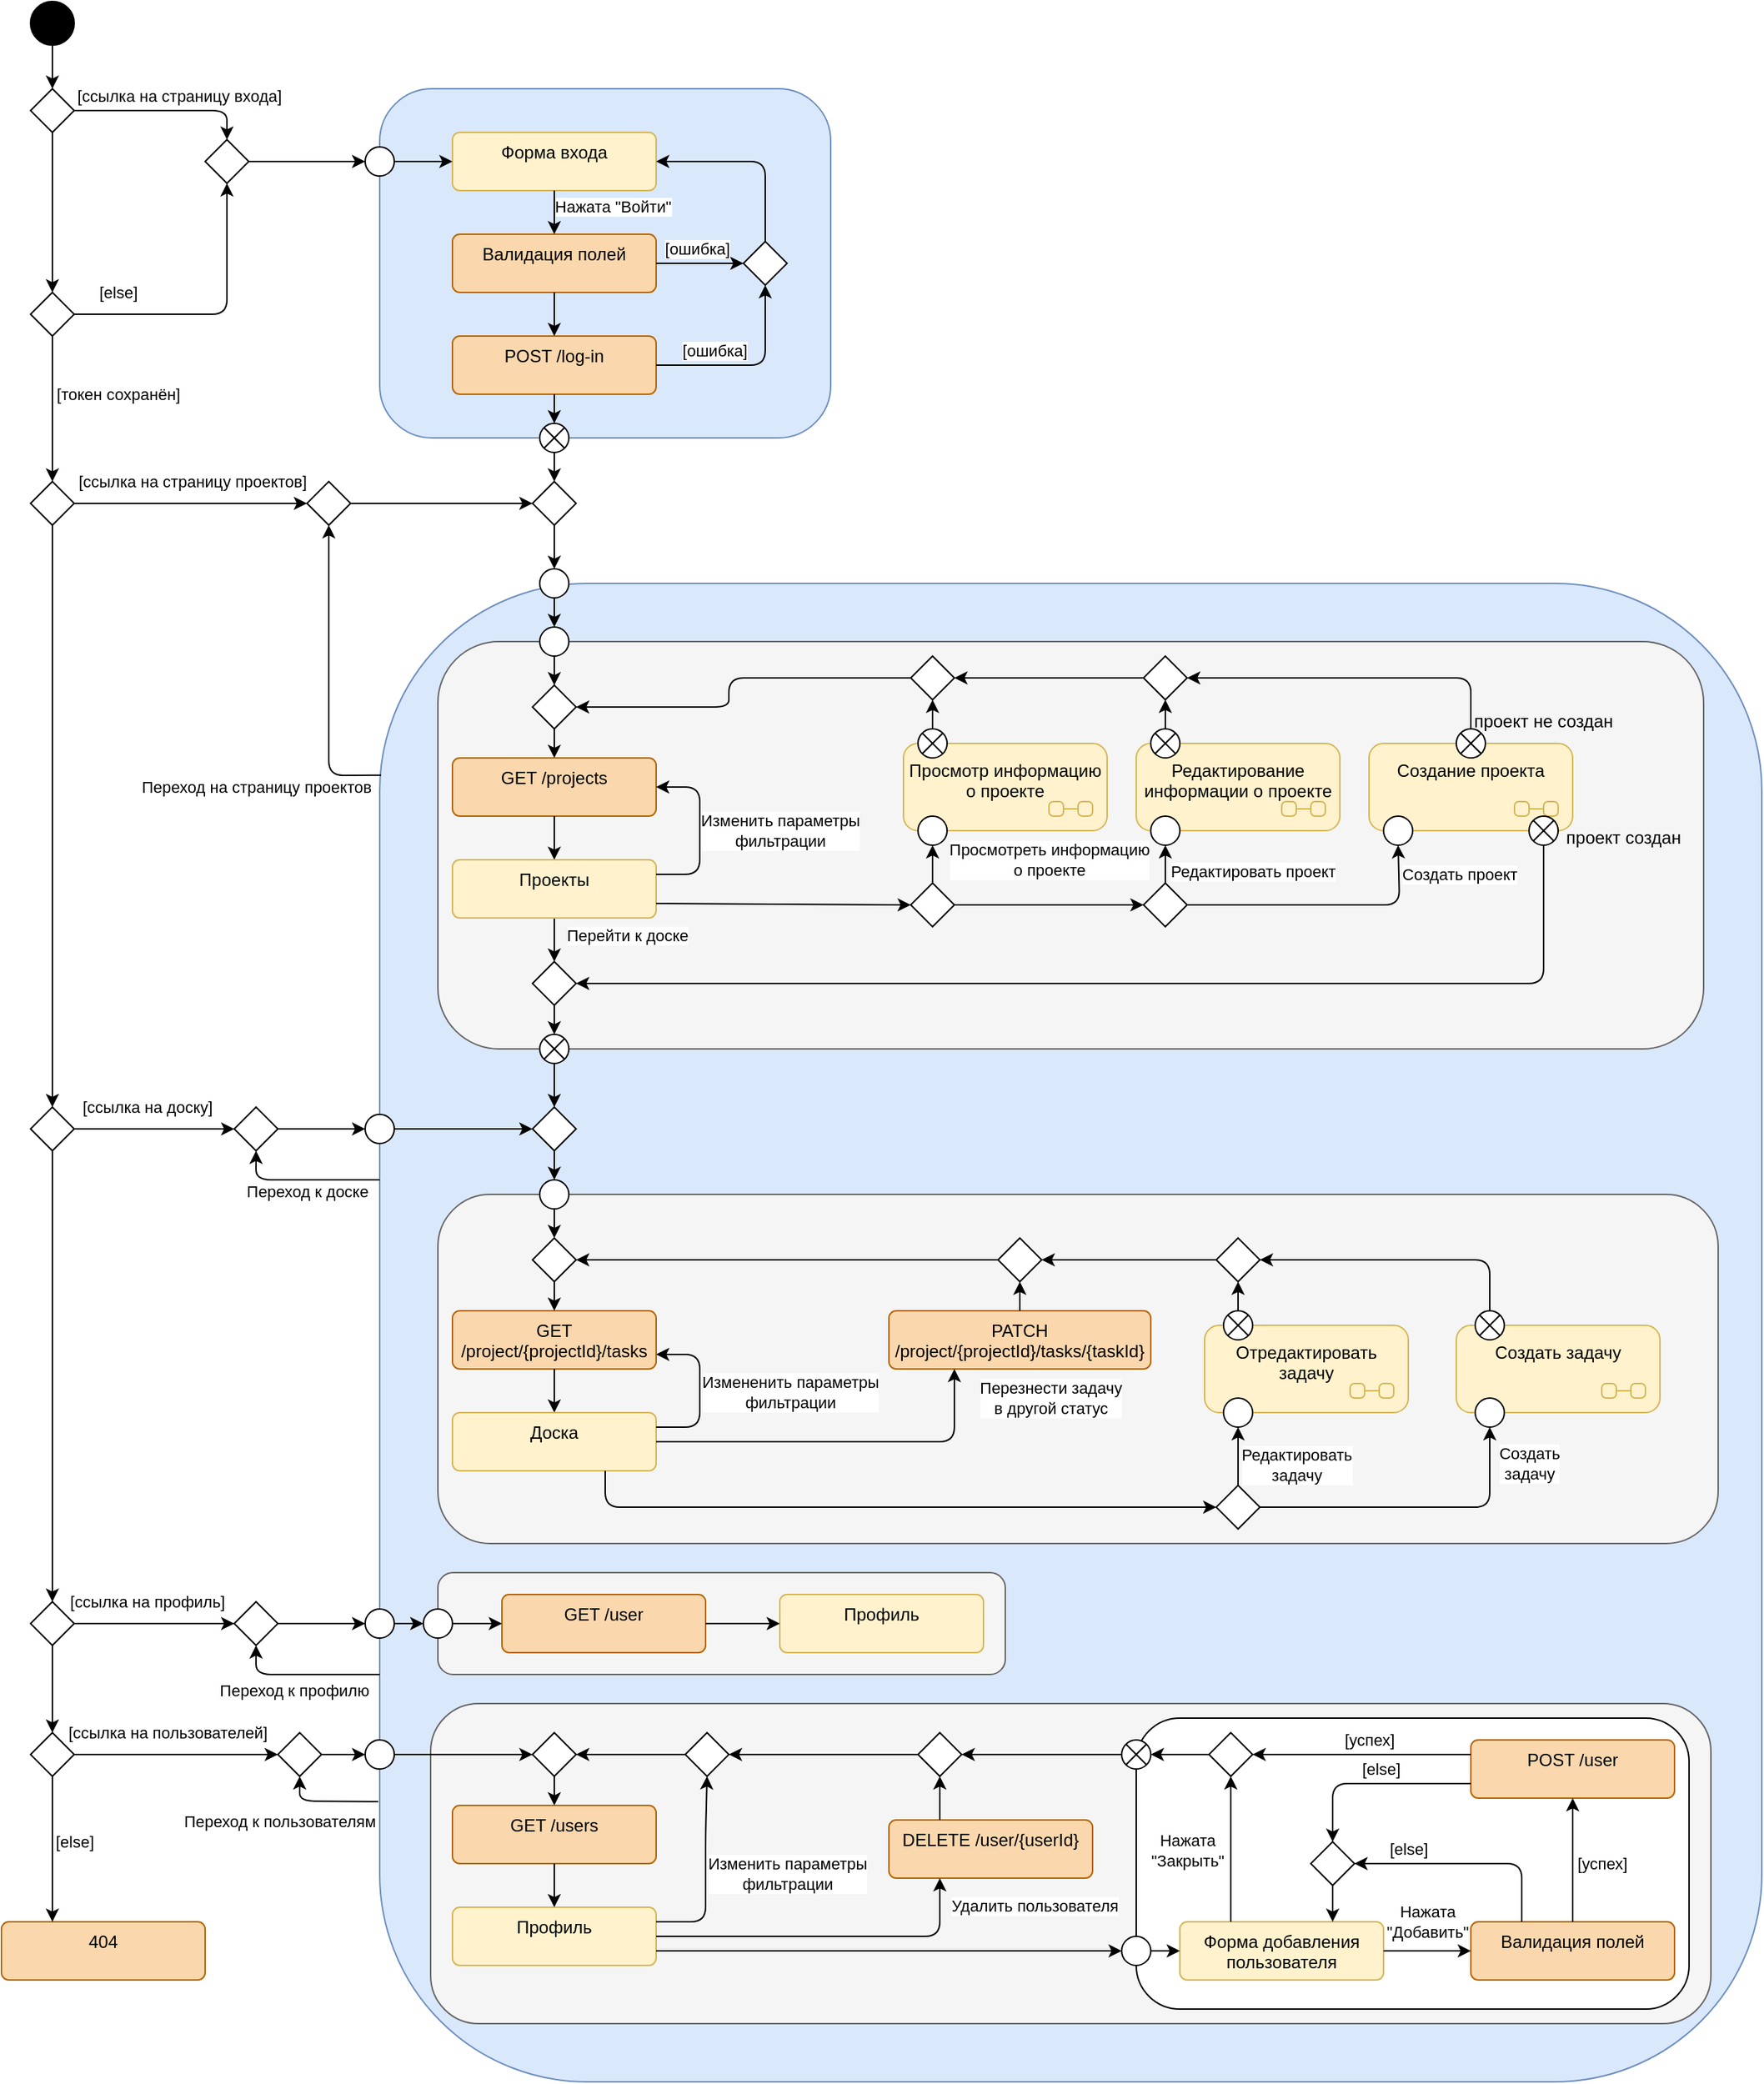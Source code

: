 <mxfile version="24.1.0" type="device">
  <diagram name="Страница — 1" id="DRp465cX68G8qThcoMA6">
    <mxGraphModel dx="2442" dy="1646" grid="1" gridSize="10" guides="1" tooltips="1" connect="1" arrows="1" fold="1" page="1" pageScale="1" pageWidth="827" pageHeight="1169" math="0" shadow="0">
      <root>
        <mxCell id="0" />
        <mxCell id="1" parent="0" />
        <mxCell id="bQytt6wLPzQps9Lw10tv-3" value="" style="rounded=1;whiteSpace=wrap;html=1;fillColor=#dae8fc;strokeColor=#6c8ebf;" vertex="1" parent="1">
          <mxGeometry x="260" y="100" width="310" height="240" as="geometry" />
        </mxCell>
        <mxCell id="bQytt6wLPzQps9Lw10tv-4" value="" style="ellipse;fillColor=strokeColor;html=1;" vertex="1" parent="1">
          <mxGeometry x="20" y="40" width="30" height="30" as="geometry" />
        </mxCell>
        <mxCell id="bQytt6wLPzQps9Lw10tv-5" value="" style="ellipse;" vertex="1" parent="1">
          <mxGeometry x="250" y="140" width="20" height="20" as="geometry" />
        </mxCell>
        <mxCell id="bQytt6wLPzQps9Lw10tv-6" value="" style="endArrow=classic;html=1;rounded=1;exitX=0.5;exitY=1;exitDx=0;exitDy=0;entryX=0.5;entryY=0;entryDx=0;entryDy=0;curved=0;" edge="1" parent="1" source="bQytt6wLPzQps9Lw10tv-4" target="bQytt6wLPzQps9Lw10tv-33">
          <mxGeometry width="50" height="50" relative="1" as="geometry">
            <mxPoint x="360" y="455" as="sourcePoint" />
            <mxPoint x="410" y="405" as="targetPoint" />
          </mxGeometry>
        </mxCell>
        <mxCell id="bQytt6wLPzQps9Lw10tv-8" value="Форма входа" style="html=1;align=center;verticalAlign=top;rounded=1;absoluteArcSize=1;arcSize=10;dashed=0;whiteSpace=wrap;fillColor=#fff2cc;strokeColor=#d6b656;" vertex="1" parent="1">
          <mxGeometry x="310" y="130" width="140" height="40" as="geometry" />
        </mxCell>
        <mxCell id="bQytt6wLPzQps9Lw10tv-9" value="" style="endArrow=classic;html=1;rounded=1;exitX=1;exitY=0.5;exitDx=0;exitDy=0;entryX=0;entryY=0.5;entryDx=0;entryDy=0;curved=0;" edge="1" parent="1" source="bQytt6wLPzQps9Lw10tv-5" target="bQytt6wLPzQps9Lw10tv-8">
          <mxGeometry width="50" height="50" relative="1" as="geometry">
            <mxPoint x="70" y="160" as="sourcePoint" />
            <mxPoint x="260" y="160" as="targetPoint" />
          </mxGeometry>
        </mxCell>
        <mxCell id="bQytt6wLPzQps9Lw10tv-11" value="Валидация полей" style="html=1;align=center;verticalAlign=top;rounded=1;absoluteArcSize=1;arcSize=10;dashed=0;whiteSpace=wrap;fillColor=#fad7ac;strokeColor=#b46504;" vertex="1" parent="1">
          <mxGeometry x="310" y="200" width="140" height="40" as="geometry" />
        </mxCell>
        <mxCell id="bQytt6wLPzQps9Lw10tv-12" value="" style="endArrow=classic;html=1;rounded=1;exitX=0.5;exitY=1;exitDx=0;exitDy=0;entryX=0.5;entryY=0;entryDx=0;entryDy=0;curved=0;" edge="1" parent="1" source="bQytt6wLPzQps9Lw10tv-8" target="bQytt6wLPzQps9Lw10tv-11">
          <mxGeometry width="50" height="50" relative="1" as="geometry">
            <mxPoint x="390" y="450" as="sourcePoint" />
            <mxPoint x="440" y="400" as="targetPoint" />
          </mxGeometry>
        </mxCell>
        <mxCell id="bQytt6wLPzQps9Lw10tv-260" value="Нажата &quot;Войти&quot;" style="edgeLabel;html=1;align=center;verticalAlign=middle;resizable=0;points=[];" vertex="1" connectable="0" parent="bQytt6wLPzQps9Lw10tv-12">
          <mxGeometry x="-0.302" y="-1" relative="1" as="geometry">
            <mxPoint x="41" as="offset" />
          </mxGeometry>
        </mxCell>
        <mxCell id="bQytt6wLPzQps9Lw10tv-14" value="" style="rhombus;" vertex="1" parent="1">
          <mxGeometry x="510" y="205" width="30" height="30" as="geometry" />
        </mxCell>
        <mxCell id="bQytt6wLPzQps9Lw10tv-15" value="" style="endArrow=classic;html=1;rounded=1;exitX=1;exitY=0.5;exitDx=0;exitDy=0;entryX=0;entryY=0.5;entryDx=0;entryDy=0;curved=0;" edge="1" parent="1" source="bQytt6wLPzQps9Lw10tv-11" target="bQytt6wLPzQps9Lw10tv-14">
          <mxGeometry width="50" height="50" relative="1" as="geometry">
            <mxPoint x="390" y="180" as="sourcePoint" />
            <mxPoint x="390" y="210" as="targetPoint" />
          </mxGeometry>
        </mxCell>
        <mxCell id="bQytt6wLPzQps9Lw10tv-17" value="[ошибка]" style="edgeLabel;html=1;align=center;verticalAlign=middle;resizable=0;points=[];" vertex="1" connectable="0" parent="bQytt6wLPzQps9Lw10tv-15">
          <mxGeometry x="-0.067" relative="1" as="geometry">
            <mxPoint y="-10" as="offset" />
          </mxGeometry>
        </mxCell>
        <mxCell id="bQytt6wLPzQps9Lw10tv-16" value="" style="endArrow=classic;html=1;rounded=1;exitX=0.5;exitY=0;exitDx=0;exitDy=0;entryX=1;entryY=0.5;entryDx=0;entryDy=0;curved=0;" edge="1" parent="1" source="bQytt6wLPzQps9Lw10tv-14" target="bQytt6wLPzQps9Lw10tv-8">
          <mxGeometry width="50" height="50" relative="1" as="geometry">
            <mxPoint x="460" y="230" as="sourcePoint" />
            <mxPoint x="520" y="230" as="targetPoint" />
            <Array as="points">
              <mxPoint x="525" y="150" />
            </Array>
          </mxGeometry>
        </mxCell>
        <mxCell id="bQytt6wLPzQps9Lw10tv-18" value="POST /log-in" style="html=1;align=center;verticalAlign=top;rounded=1;absoluteArcSize=1;arcSize=10;dashed=0;whiteSpace=wrap;fillColor=#fad7ac;strokeColor=#b46504;" vertex="1" parent="1">
          <mxGeometry x="310" y="270" width="140" height="40" as="geometry" />
        </mxCell>
        <mxCell id="bQytt6wLPzQps9Lw10tv-19" value="" style="endArrow=classic;html=1;rounded=1;exitX=0.5;exitY=1;exitDx=0;exitDy=0;entryX=0.5;entryY=0;entryDx=0;entryDy=0;curved=0;" edge="1" parent="1" source="bQytt6wLPzQps9Lw10tv-11" target="bQytt6wLPzQps9Lw10tv-18">
          <mxGeometry width="50" height="50" relative="1" as="geometry">
            <mxPoint x="390" y="180" as="sourcePoint" />
            <mxPoint x="390" y="210" as="targetPoint" />
          </mxGeometry>
        </mxCell>
        <mxCell id="bQytt6wLPzQps9Lw10tv-20" value="" style="endArrow=classic;html=1;rounded=1;exitX=1;exitY=0.5;exitDx=0;exitDy=0;entryX=0.5;entryY=1;entryDx=0;entryDy=0;curved=0;" edge="1" parent="1" source="bQytt6wLPzQps9Lw10tv-18" target="bQytt6wLPzQps9Lw10tv-14">
          <mxGeometry width="50" height="50" relative="1" as="geometry">
            <mxPoint x="460" y="230" as="sourcePoint" />
            <mxPoint x="520" y="230" as="targetPoint" />
            <Array as="points">
              <mxPoint x="525" y="290" />
            </Array>
          </mxGeometry>
        </mxCell>
        <mxCell id="bQytt6wLPzQps9Lw10tv-21" value="[ошибка]" style="edgeLabel;html=1;align=center;verticalAlign=middle;resizable=0;points=[];" vertex="1" connectable="0" parent="bQytt6wLPzQps9Lw10tv-20">
          <mxGeometry x="-0.067" relative="1" as="geometry">
            <mxPoint x="-21" y="-10" as="offset" />
          </mxGeometry>
        </mxCell>
        <mxCell id="bQytt6wLPzQps9Lw10tv-22" value="" style="shape=sumEllipse;perimeter=ellipsePerimeter;html=1;backgroundOutline=1;" vertex="1" parent="1">
          <mxGeometry x="370" y="330" width="20" height="20" as="geometry" />
        </mxCell>
        <mxCell id="bQytt6wLPzQps9Lw10tv-23" value="" style="endArrow=classic;html=1;rounded=1;exitX=0.5;exitY=1;exitDx=0;exitDy=0;entryX=0.5;entryY=0;entryDx=0;entryDy=0;curved=0;" edge="1" parent="1" source="bQytt6wLPzQps9Lw10tv-18" target="bQytt6wLPzQps9Lw10tv-22">
          <mxGeometry width="50" height="50" relative="1" as="geometry">
            <mxPoint x="390" y="250" as="sourcePoint" />
            <mxPoint x="390" y="280" as="targetPoint" />
          </mxGeometry>
        </mxCell>
        <mxCell id="bQytt6wLPzQps9Lw10tv-24" value="" style="rounded=1;whiteSpace=wrap;html=1;fillColor=#dae8fc;strokeColor=#6c8ebf;" vertex="1" parent="1">
          <mxGeometry x="260" y="440" width="950" height="1030" as="geometry" />
        </mxCell>
        <mxCell id="bQytt6wLPzQps9Lw10tv-25" value="" style="ellipse;" vertex="1" parent="1">
          <mxGeometry x="370" y="430" width="20" height="20" as="geometry" />
        </mxCell>
        <mxCell id="bQytt6wLPzQps9Lw10tv-27" value="" style="rhombus;" vertex="1" parent="1">
          <mxGeometry x="365" y="370" width="30" height="30" as="geometry" />
        </mxCell>
        <mxCell id="bQytt6wLPzQps9Lw10tv-28" value="" style="endArrow=classic;html=1;rounded=1;exitX=0.5;exitY=1;exitDx=0;exitDy=0;entryX=0.5;entryY=0;entryDx=0;entryDy=0;curved=0;" edge="1" parent="1" source="bQytt6wLPzQps9Lw10tv-22" target="bQytt6wLPzQps9Lw10tv-27">
          <mxGeometry width="50" height="50" relative="1" as="geometry">
            <mxPoint x="390" y="320" as="sourcePoint" />
            <mxPoint x="390" y="340" as="targetPoint" />
          </mxGeometry>
        </mxCell>
        <mxCell id="bQytt6wLPzQps9Lw10tv-29" value="" style="endArrow=classic;html=1;rounded=1;exitX=0.5;exitY=1;exitDx=0;exitDy=0;entryX=0.5;entryY=0;entryDx=0;entryDy=0;curved=0;" edge="1" parent="1" source="bQytt6wLPzQps9Lw10tv-27" target="bQytt6wLPzQps9Lw10tv-25">
          <mxGeometry width="50" height="50" relative="1" as="geometry">
            <mxPoint x="390" y="360" as="sourcePoint" />
            <mxPoint x="390" y="380" as="targetPoint" />
          </mxGeometry>
        </mxCell>
        <mxCell id="bQytt6wLPzQps9Lw10tv-31" value="" style="endArrow=classic;html=1;rounded=1;exitX=0.001;exitY=0.128;exitDx=0;exitDy=0;curved=0;exitPerimeter=0;entryX=0.5;entryY=1;entryDx=0;entryDy=0;" edge="1" parent="1" source="bQytt6wLPzQps9Lw10tv-24" target="bQytt6wLPzQps9Lw10tv-47">
          <mxGeometry width="50" height="50" relative="1" as="geometry">
            <mxPoint x="390" y="410" as="sourcePoint" />
            <mxPoint x="170" y="420" as="targetPoint" />
            <Array as="points">
              <mxPoint x="225" y="572" />
            </Array>
          </mxGeometry>
        </mxCell>
        <mxCell id="bQytt6wLPzQps9Lw10tv-32" value="Переход на страницу проектов" style="edgeLabel;html=1;align=center;verticalAlign=middle;resizable=0;points=[];" vertex="1" connectable="0" parent="bQytt6wLPzQps9Lw10tv-31">
          <mxGeometry x="-0.758" relative="1" as="geometry">
            <mxPoint x="-61" y="8" as="offset" />
          </mxGeometry>
        </mxCell>
        <mxCell id="bQytt6wLPzQps9Lw10tv-33" value="" style="rhombus;" vertex="1" parent="1">
          <mxGeometry x="20" y="100" width="30" height="30" as="geometry" />
        </mxCell>
        <mxCell id="bQytt6wLPzQps9Lw10tv-34" value="" style="endArrow=classic;html=1;rounded=1;exitX=1;exitY=0.5;exitDx=0;exitDy=0;curved=0;entryX=0.5;entryY=0;entryDx=0;entryDy=0;" edge="1" parent="1" source="bQytt6wLPzQps9Lw10tv-33" target="bQytt6wLPzQps9Lw10tv-43">
          <mxGeometry width="50" height="50" relative="1" as="geometry">
            <mxPoint x="40" y="160" as="sourcePoint" />
            <mxPoint x="200" y="150" as="targetPoint" />
            <Array as="points">
              <mxPoint x="155" y="115" />
            </Array>
          </mxGeometry>
        </mxCell>
        <mxCell id="bQytt6wLPzQps9Lw10tv-35" value="[ссылка на страницу входа]" style="edgeLabel;html=1;align=center;verticalAlign=middle;resizable=0;points=[];" vertex="1" connectable="0" parent="bQytt6wLPzQps9Lw10tv-34">
          <mxGeometry x="-0.592" relative="1" as="geometry">
            <mxPoint x="46" y="-10" as="offset" />
          </mxGeometry>
        </mxCell>
        <mxCell id="bQytt6wLPzQps9Lw10tv-36" value="" style="endArrow=classic;html=1;rounded=1;exitX=0.5;exitY=1;exitDx=0;exitDy=0;curved=0;entryX=0.5;entryY=0;entryDx=0;entryDy=0;" edge="1" parent="1" source="bQytt6wLPzQps9Lw10tv-33" target="bQytt6wLPzQps9Lw10tv-38">
          <mxGeometry width="50" height="50" relative="1" as="geometry">
            <mxPoint x="60" y="165" as="sourcePoint" />
            <mxPoint x="35" y="225" as="targetPoint" />
          </mxGeometry>
        </mxCell>
        <mxCell id="bQytt6wLPzQps9Lw10tv-38" value="" style="rhombus;" vertex="1" parent="1">
          <mxGeometry x="20" y="240" width="30" height="30" as="geometry" />
        </mxCell>
        <mxCell id="bQytt6wLPzQps9Lw10tv-40" value="" style="endArrow=classic;html=1;rounded=1;exitX=0.5;exitY=1;exitDx=0;exitDy=0;curved=0;entryX=0.5;entryY=0;entryDx=0;entryDy=0;" edge="1" parent="1" source="bQytt6wLPzQps9Lw10tv-38" target="bQytt6wLPzQps9Lw10tv-41">
          <mxGeometry width="50" height="50" relative="1" as="geometry">
            <mxPoint x="45" y="180" as="sourcePoint" />
            <mxPoint x="35" y="325" as="targetPoint" />
          </mxGeometry>
        </mxCell>
        <mxCell id="bQytt6wLPzQps9Lw10tv-42" value="[токен сохранён]" style="edgeLabel;html=1;align=center;verticalAlign=middle;resizable=0;points=[];" vertex="1" connectable="0" parent="bQytt6wLPzQps9Lw10tv-40">
          <mxGeometry x="-0.319" relative="1" as="geometry">
            <mxPoint x="45" y="6" as="offset" />
          </mxGeometry>
        </mxCell>
        <mxCell id="bQytt6wLPzQps9Lw10tv-41" value="" style="rhombus;" vertex="1" parent="1">
          <mxGeometry x="20" y="370" width="30" height="30" as="geometry" />
        </mxCell>
        <mxCell id="bQytt6wLPzQps9Lw10tv-43" value="" style="rhombus;" vertex="1" parent="1">
          <mxGeometry x="140" y="135" width="30" height="30" as="geometry" />
        </mxCell>
        <mxCell id="bQytt6wLPzQps9Lw10tv-44" value="" style="endArrow=classic;html=1;rounded=1;exitX=1;exitY=0.5;exitDx=0;exitDy=0;entryX=0;entryY=0.5;entryDx=0;entryDy=0;curved=0;" edge="1" parent="1" source="bQytt6wLPzQps9Lw10tv-43" target="bQytt6wLPzQps9Lw10tv-5">
          <mxGeometry width="50" height="50" relative="1" as="geometry">
            <mxPoint x="280" y="160" as="sourcePoint" />
            <mxPoint x="320" y="160" as="targetPoint" />
          </mxGeometry>
        </mxCell>
        <mxCell id="bQytt6wLPzQps9Lw10tv-45" value="" style="endArrow=classic;html=1;rounded=1;exitX=1;exitY=0.5;exitDx=0;exitDy=0;curved=0;entryX=0.5;entryY=1;entryDx=0;entryDy=0;" edge="1" parent="1" source="bQytt6wLPzQps9Lw10tv-38" target="bQytt6wLPzQps9Lw10tv-43">
          <mxGeometry width="50" height="50" relative="1" as="geometry">
            <mxPoint x="45" y="110" as="sourcePoint" />
            <mxPoint x="45" y="250" as="targetPoint" />
            <Array as="points">
              <mxPoint x="155" y="255" />
            </Array>
          </mxGeometry>
        </mxCell>
        <mxCell id="bQytt6wLPzQps9Lw10tv-46" value="[else]" style="edgeLabel;html=1;align=center;verticalAlign=middle;resizable=0;points=[];" vertex="1" connectable="0" parent="bQytt6wLPzQps9Lw10tv-45">
          <mxGeometry x="-0.588" relative="1" as="geometry">
            <mxPoint x="-10" y="-15" as="offset" />
          </mxGeometry>
        </mxCell>
        <mxCell id="bQytt6wLPzQps9Lw10tv-47" value="" style="rhombus;" vertex="1" parent="1">
          <mxGeometry x="210" y="370" width="30" height="30" as="geometry" />
        </mxCell>
        <mxCell id="bQytt6wLPzQps9Lw10tv-48" value="" style="endArrow=classic;html=1;rounded=1;exitX=1;exitY=0.5;exitDx=0;exitDy=0;curved=0;entryX=0;entryY=0.5;entryDx=0;entryDy=0;" edge="1" parent="1" source="bQytt6wLPzQps9Lw10tv-41" target="bQytt6wLPzQps9Lw10tv-47">
          <mxGeometry width="50" height="50" relative="1" as="geometry">
            <mxPoint x="45" y="280" as="sourcePoint" />
            <mxPoint x="45" y="380" as="targetPoint" />
          </mxGeometry>
        </mxCell>
        <mxCell id="bQytt6wLPzQps9Lw10tv-49" value="[ссылка на страницу проектов]" style="edgeLabel;html=1;align=center;verticalAlign=middle;resizable=0;points=[];" vertex="1" connectable="0" parent="bQytt6wLPzQps9Lw10tv-48">
          <mxGeometry x="-0.319" relative="1" as="geometry">
            <mxPoint x="26" y="-15" as="offset" />
          </mxGeometry>
        </mxCell>
        <mxCell id="bQytt6wLPzQps9Lw10tv-50" value="" style="endArrow=classic;html=1;rounded=1;exitX=1;exitY=0.5;exitDx=0;exitDy=0;entryX=0;entryY=0.5;entryDx=0;entryDy=0;curved=0;" edge="1" parent="1" source="bQytt6wLPzQps9Lw10tv-47" target="bQytt6wLPzQps9Lw10tv-27">
          <mxGeometry width="50" height="50" relative="1" as="geometry">
            <mxPoint x="390" y="410" as="sourcePoint" />
            <mxPoint x="390" y="440" as="targetPoint" />
          </mxGeometry>
        </mxCell>
        <mxCell id="bQytt6wLPzQps9Lw10tv-53" value="" style="rounded=1;whiteSpace=wrap;html=1;fillColor=#f5f5f5;fontColor=#333333;strokeColor=#666666;" vertex="1" parent="1">
          <mxGeometry x="300" y="480" width="870" height="280" as="geometry" />
        </mxCell>
        <mxCell id="bQytt6wLPzQps9Lw10tv-54" value="" style="ellipse;" vertex="1" parent="1">
          <mxGeometry x="370" y="470" width="20" height="20" as="geometry" />
        </mxCell>
        <mxCell id="bQytt6wLPzQps9Lw10tv-55" value="GET /projects" style="html=1;align=center;verticalAlign=top;rounded=1;absoluteArcSize=1;arcSize=10;dashed=0;whiteSpace=wrap;fillColor=#fad7ac;strokeColor=#b46504;" vertex="1" parent="1">
          <mxGeometry x="310" y="560" width="140" height="40" as="geometry" />
        </mxCell>
        <mxCell id="bQytt6wLPzQps9Lw10tv-56" value="" style="endArrow=classic;html=1;rounded=1;entryX=0.5;entryY=0;entryDx=0;entryDy=0;curved=0;exitX=0.5;exitY=1;exitDx=0;exitDy=0;" edge="1" parent="1" source="bQytt6wLPzQps9Lw10tv-177" target="bQytt6wLPzQps9Lw10tv-55">
          <mxGeometry width="50" height="50" relative="1" as="geometry">
            <mxPoint x="380" y="520" as="sourcePoint" />
            <mxPoint x="260" y="570" as="targetPoint" />
          </mxGeometry>
        </mxCell>
        <mxCell id="bQytt6wLPzQps9Lw10tv-58" value="" style="endArrow=classic;html=1;rounded=1;exitX=0.5;exitY=1;exitDx=0;exitDy=0;entryX=0.5;entryY=0;entryDx=0;entryDy=0;curved=0;" edge="1" parent="1" source="bQytt6wLPzQps9Lw10tv-55" target="bQytt6wLPzQps9Lw10tv-26">
          <mxGeometry width="50" height="50" relative="1" as="geometry">
            <mxPoint x="390" y="880" as="sourcePoint" />
            <mxPoint x="380" y="630" as="targetPoint" />
          </mxGeometry>
        </mxCell>
        <mxCell id="bQytt6wLPzQps9Lw10tv-67" value="" style="shape=sumEllipse;perimeter=ellipsePerimeter;html=1;backgroundOutline=1;" vertex="1" parent="1">
          <mxGeometry x="370" y="750" width="20" height="20" as="geometry" />
        </mxCell>
        <mxCell id="bQytt6wLPzQps9Lw10tv-68" value="" style="endArrow=classic;html=1;rounded=1;exitX=0.5;exitY=1;exitDx=0;exitDy=0;entryX=0.5;entryY=0;entryDx=0;entryDy=0;curved=0;" edge="1" parent="1" source="bQytt6wLPzQps9Lw10tv-26" target="bQytt6wLPzQps9Lw10tv-123">
          <mxGeometry width="50" height="50" relative="1" as="geometry">
            <mxPoint x="380" y="670" as="sourcePoint" />
            <mxPoint x="390" y="640" as="targetPoint" />
          </mxGeometry>
        </mxCell>
        <mxCell id="bQytt6wLPzQps9Lw10tv-132" value="Перейти к доске" style="edgeLabel;html=1;align=center;verticalAlign=middle;resizable=0;points=[];" vertex="1" connectable="0" parent="bQytt6wLPzQps9Lw10tv-68">
          <mxGeometry x="-0.213" y="-1" relative="1" as="geometry">
            <mxPoint x="51" as="offset" />
          </mxGeometry>
        </mxCell>
        <mxCell id="bQytt6wLPzQps9Lw10tv-26" value="Проекты" style="html=1;align=center;verticalAlign=top;rounded=1;absoluteArcSize=1;arcSize=10;dashed=0;whiteSpace=wrap;fillColor=#fff2cc;strokeColor=#d6b656;" vertex="1" parent="1">
          <mxGeometry x="310" y="630" width="140" height="40" as="geometry" />
        </mxCell>
        <mxCell id="bQytt6wLPzQps9Lw10tv-71" value="" style="endArrow=classic;html=1;rounded=1;exitX=0.5;exitY=1;exitDx=0;exitDy=0;entryX=0.5;entryY=0;entryDx=0;entryDy=0;curved=0;" edge="1" parent="1" source="bQytt6wLPzQps9Lw10tv-25" target="bQytt6wLPzQps9Lw10tv-54">
          <mxGeometry width="50" height="50" relative="1" as="geometry">
            <mxPoint x="380" y="460" as="sourcePoint" />
            <mxPoint x="390" y="450" as="targetPoint" />
          </mxGeometry>
        </mxCell>
        <mxCell id="bQytt6wLPzQps9Lw10tv-72" value="" style="endArrow=classic;html=1;rounded=1;exitX=1;exitY=0.25;exitDx=0;exitDy=0;entryX=1;entryY=0.5;entryDx=0;entryDy=0;curved=0;" edge="1" parent="1" source="bQytt6wLPzQps9Lw10tv-26" target="bQytt6wLPzQps9Lw10tv-55">
          <mxGeometry width="50" height="50" relative="1" as="geometry">
            <mxPoint x="390" y="610" as="sourcePoint" />
            <mxPoint x="390" y="640" as="targetPoint" />
            <Array as="points">
              <mxPoint x="480" y="640" />
              <mxPoint x="480" y="580" />
            </Array>
          </mxGeometry>
        </mxCell>
        <mxCell id="bQytt6wLPzQps9Lw10tv-73" value="Изменить параметры&lt;div&gt;фильтрации&lt;/div&gt;" style="edgeLabel;html=1;align=center;verticalAlign=middle;resizable=0;points=[];" vertex="1" connectable="0" parent="bQytt6wLPzQps9Lw10tv-72">
          <mxGeometry x="-0.006" y="-1" relative="1" as="geometry">
            <mxPoint x="54" y="-1" as="offset" />
          </mxGeometry>
        </mxCell>
        <mxCell id="bQytt6wLPzQps9Lw10tv-76" value="" style="rounded=1;whiteSpace=wrap;html=1;fillColor=#f5f5f5;fontColor=#333333;strokeColor=#666666;" vertex="1" parent="1">
          <mxGeometry x="300" y="860" width="880" height="240" as="geometry" />
        </mxCell>
        <mxCell id="bQytt6wLPzQps9Lw10tv-77" value="" style="ellipse;" vertex="1" parent="1">
          <mxGeometry x="370" y="850" width="20" height="20" as="geometry" />
        </mxCell>
        <mxCell id="bQytt6wLPzQps9Lw10tv-78" value="GET /project/{projectId}/tasks" style="html=1;align=center;verticalAlign=top;rounded=1;absoluteArcSize=1;arcSize=10;dashed=0;whiteSpace=wrap;fillColor=#fad7ac;strokeColor=#b46504;" vertex="1" parent="1">
          <mxGeometry x="310" y="940" width="140" height="40" as="geometry" />
        </mxCell>
        <mxCell id="bQytt6wLPzQps9Lw10tv-79" value="" style="endArrow=classic;html=1;rounded=1;entryX=0.5;entryY=0;entryDx=0;entryDy=0;curved=0;exitX=0.5;exitY=1;exitDx=0;exitDy=0;" edge="1" parent="1" source="bQytt6wLPzQps9Lw10tv-77" target="bQytt6wLPzQps9Lw10tv-179">
          <mxGeometry width="50" height="50" relative="1" as="geometry">
            <mxPoint x="380" y="870" as="sourcePoint" />
            <mxPoint x="260" y="920" as="targetPoint" />
          </mxGeometry>
        </mxCell>
        <mxCell id="bQytt6wLPzQps9Lw10tv-80" value="" style="endArrow=classic;html=1;rounded=1;exitX=0.5;exitY=1;exitDx=0;exitDy=0;entryX=0.5;entryY=0;entryDx=0;entryDy=0;curved=0;" edge="1" parent="1" source="bQytt6wLPzQps9Lw10tv-78" target="bQytt6wLPzQps9Lw10tv-83">
          <mxGeometry width="50" height="50" relative="1" as="geometry">
            <mxPoint x="390" y="1260" as="sourcePoint" />
            <mxPoint x="380" y="1010" as="targetPoint" />
          </mxGeometry>
        </mxCell>
        <mxCell id="bQytt6wLPzQps9Lw10tv-83" value="Доска" style="html=1;align=center;verticalAlign=top;rounded=1;absoluteArcSize=1;arcSize=10;dashed=0;whiteSpace=wrap;fillColor=#fff2cc;strokeColor=#d6b656;" vertex="1" parent="1">
          <mxGeometry x="310" y="1010" width="140" height="40" as="geometry" />
        </mxCell>
        <mxCell id="bQytt6wLPzQps9Lw10tv-84" value="" style="endArrow=classic;html=1;rounded=1;exitX=1;exitY=0.25;exitDx=0;exitDy=0;entryX=1;entryY=0.75;entryDx=0;entryDy=0;curved=0;" edge="1" parent="1" source="bQytt6wLPzQps9Lw10tv-83" target="bQytt6wLPzQps9Lw10tv-78">
          <mxGeometry width="50" height="50" relative="1" as="geometry">
            <mxPoint x="390" y="990" as="sourcePoint" />
            <mxPoint x="390" y="1020" as="targetPoint" />
            <Array as="points">
              <mxPoint x="480" y="1020" />
              <mxPoint x="480" y="970" />
            </Array>
          </mxGeometry>
        </mxCell>
        <mxCell id="bQytt6wLPzQps9Lw10tv-85" value="Измененить параметры&lt;div&gt;фильтрации&lt;/div&gt;" style="edgeLabel;html=1;align=center;verticalAlign=middle;resizable=0;points=[];" vertex="1" connectable="0" parent="bQytt6wLPzQps9Lw10tv-84">
          <mxGeometry x="-0.006" y="-1" relative="1" as="geometry">
            <mxPoint x="61" as="offset" />
          </mxGeometry>
        </mxCell>
        <mxCell id="bQytt6wLPzQps9Lw10tv-86" value="" style="endArrow=classic;html=1;rounded=1;exitX=0.5;exitY=1;exitDx=0;exitDy=0;entryX=0.5;entryY=0;entryDx=0;entryDy=0;curved=0;" edge="1" parent="1" source="bQytt6wLPzQps9Lw10tv-140" target="bQytt6wLPzQps9Lw10tv-77">
          <mxGeometry width="50" height="50" relative="1" as="geometry">
            <mxPoint x="380" y="790" as="sourcePoint" />
            <mxPoint x="380" y="780" as="targetPoint" />
          </mxGeometry>
        </mxCell>
        <mxCell id="bQytt6wLPzQps9Lw10tv-88" value="Просмотр информацию о проекте" style="shape=umlState;rounded=1;verticalAlign=top;spacingTop=5;umlStateSymbol=collapseState;absoluteArcSize=1;arcSize=10;html=1;whiteSpace=wrap;fillColor=#fff2cc;strokeColor=#d6b656;" vertex="1" parent="1">
          <mxGeometry x="620" y="550" width="140" height="60" as="geometry" />
        </mxCell>
        <mxCell id="bQytt6wLPzQps9Lw10tv-89" value="Редактирование информации о проекте" style="shape=umlState;rounded=1;verticalAlign=top;spacingTop=5;umlStateSymbol=collapseState;absoluteArcSize=1;arcSize=10;html=1;whiteSpace=wrap;fillColor=#fff2cc;strokeColor=#d6b656;" vertex="1" parent="1">
          <mxGeometry x="780" y="550" width="140" height="60" as="geometry" />
        </mxCell>
        <mxCell id="bQytt6wLPzQps9Lw10tv-90" value="Создание проекта" style="shape=umlState;rounded=1;verticalAlign=top;spacingTop=5;umlStateSymbol=collapseState;absoluteArcSize=1;arcSize=10;html=1;whiteSpace=wrap;fillColor=#fff2cc;strokeColor=#d6b656;" vertex="1" parent="1">
          <mxGeometry x="940" y="550" width="140" height="60" as="geometry" />
        </mxCell>
        <mxCell id="bQytt6wLPzQps9Lw10tv-91" value="" style="rhombus;" vertex="1" parent="1">
          <mxGeometry x="625" y="646" width="30" height="30" as="geometry" />
        </mxCell>
        <mxCell id="bQytt6wLPzQps9Lw10tv-92" value="" style="endArrow=classic;html=1;rounded=1;entryX=0;entryY=0.5;entryDx=0;entryDy=0;curved=0;exitX=1;exitY=0.75;exitDx=0;exitDy=0;" edge="1" parent="1" source="bQytt6wLPzQps9Lw10tv-26" target="bQytt6wLPzQps9Lw10tv-91">
          <mxGeometry width="50" height="50" relative="1" as="geometry">
            <mxPoint x="390" y="550" as="sourcePoint" />
            <mxPoint x="390" y="570" as="targetPoint" />
          </mxGeometry>
        </mxCell>
        <mxCell id="bQytt6wLPzQps9Lw10tv-95" value="" style="rhombus;" vertex="1" parent="1">
          <mxGeometry x="785" y="646" width="30" height="30" as="geometry" />
        </mxCell>
        <mxCell id="bQytt6wLPzQps9Lw10tv-96" value="" style="endArrow=classic;html=1;rounded=1;exitX=1;exitY=0.5;exitDx=0;exitDy=0;entryX=0;entryY=0.5;entryDx=0;entryDy=0;curved=0;" edge="1" parent="1" source="bQytt6wLPzQps9Lw10tv-91" target="bQytt6wLPzQps9Lw10tv-95">
          <mxGeometry width="50" height="50" relative="1" as="geometry">
            <mxPoint x="700" y="645" as="sourcePoint" />
            <mxPoint x="700" y="620" as="targetPoint" />
          </mxGeometry>
        </mxCell>
        <mxCell id="bQytt6wLPzQps9Lw10tv-98" value="" style="endArrow=classic;html=1;rounded=1;exitX=1;exitY=0.5;exitDx=0;exitDy=0;curved=0;entryX=0.5;entryY=1;entryDx=0;entryDy=0;" edge="1" parent="1" source="bQytt6wLPzQps9Lw10tv-95" target="bQytt6wLPzQps9Lw10tv-104">
          <mxGeometry width="50" height="50" relative="1" as="geometry">
            <mxPoint x="860" y="645" as="sourcePoint" />
            <mxPoint x="860" y="620" as="targetPoint" />
            <Array as="points">
              <mxPoint x="961" y="661" />
            </Array>
          </mxGeometry>
        </mxCell>
        <mxCell id="bQytt6wLPzQps9Lw10tv-107" value="Создать проект" style="edgeLabel;html=1;align=center;verticalAlign=middle;resizable=0;points=[];" vertex="1" connectable="0" parent="bQytt6wLPzQps9Lw10tv-98">
          <mxGeometry x="0.698" y="2" relative="1" as="geometry">
            <mxPoint x="43" y="-8" as="offset" />
          </mxGeometry>
        </mxCell>
        <mxCell id="bQytt6wLPzQps9Lw10tv-100" value="" style="endArrow=classic;html=1;rounded=1;exitX=0.5;exitY=0;exitDx=0;exitDy=0;entryX=0.5;entryY=1;entryDx=0;entryDy=0;curved=0;" edge="1" parent="1" source="bQytt6wLPzQps9Lw10tv-91" target="bQytt6wLPzQps9Lw10tv-99">
          <mxGeometry width="50" height="50" relative="1" as="geometry">
            <mxPoint x="690" y="635" as="sourcePoint" />
            <mxPoint x="690" y="610" as="targetPoint" />
          </mxGeometry>
        </mxCell>
        <mxCell id="bQytt6wLPzQps9Lw10tv-105" value="Просмотреть информацию&lt;div&gt;о проекте&lt;/div&gt;" style="edgeLabel;html=1;align=center;verticalAlign=middle;resizable=0;points=[];" vertex="1" connectable="0" parent="bQytt6wLPzQps9Lw10tv-100">
          <mxGeometry x="0.114" relative="1" as="geometry">
            <mxPoint x="80" y="-2" as="offset" />
          </mxGeometry>
        </mxCell>
        <mxCell id="bQytt6wLPzQps9Lw10tv-99" value="" style="ellipse;" vertex="1" parent="1">
          <mxGeometry x="630" y="600" width="20" height="20" as="geometry" />
        </mxCell>
        <mxCell id="bQytt6wLPzQps9Lw10tv-102" value="" style="endArrow=classic;html=1;rounded=1;exitX=0.5;exitY=0;exitDx=0;exitDy=0;entryX=0.5;entryY=1;entryDx=0;entryDy=0;curved=0;" edge="1" parent="1" source="bQytt6wLPzQps9Lw10tv-95" target="bQytt6wLPzQps9Lw10tv-101">
          <mxGeometry width="50" height="50" relative="1" as="geometry">
            <mxPoint x="850" y="635" as="sourcePoint" />
            <mxPoint x="850" y="610" as="targetPoint" />
          </mxGeometry>
        </mxCell>
        <mxCell id="bQytt6wLPzQps9Lw10tv-106" value="Редактировать проект" style="edgeLabel;html=1;align=center;verticalAlign=middle;resizable=0;points=[];" vertex="1" connectable="0" parent="bQytt6wLPzQps9Lw10tv-102">
          <mxGeometry x="-0.37" relative="1" as="geometry">
            <mxPoint x="60" as="offset" />
          </mxGeometry>
        </mxCell>
        <mxCell id="bQytt6wLPzQps9Lw10tv-101" value="" style="ellipse;" vertex="1" parent="1">
          <mxGeometry x="790" y="600" width="20" height="20" as="geometry" />
        </mxCell>
        <mxCell id="bQytt6wLPzQps9Lw10tv-104" value="" style="ellipse;" vertex="1" parent="1">
          <mxGeometry x="950" y="600" width="20" height="20" as="geometry" />
        </mxCell>
        <mxCell id="bQytt6wLPzQps9Lw10tv-109" value="" style="rhombus;" vertex="1" parent="1">
          <mxGeometry x="625" y="490" width="30" height="30" as="geometry" />
        </mxCell>
        <mxCell id="bQytt6wLPzQps9Lw10tv-110" value="" style="shape=sumEllipse;perimeter=ellipsePerimeter;html=1;backgroundOutline=1;" vertex="1" parent="1">
          <mxGeometry x="630" y="540" width="20" height="20" as="geometry" />
        </mxCell>
        <mxCell id="bQytt6wLPzQps9Lw10tv-111" value="" style="endArrow=classic;html=1;rounded=1;exitX=0.5;exitY=0;exitDx=0;exitDy=0;entryX=0.5;entryY=1;entryDx=0;entryDy=0;curved=0;" edge="1" parent="1" source="bQytt6wLPzQps9Lw10tv-110" target="bQytt6wLPzQps9Lw10tv-109">
          <mxGeometry width="50" height="50" relative="1" as="geometry">
            <mxPoint x="650" y="656" as="sourcePoint" />
            <mxPoint x="545" y="540" as="targetPoint" />
            <Array as="points" />
          </mxGeometry>
        </mxCell>
        <mxCell id="bQytt6wLPzQps9Lw10tv-113" value="" style="endArrow=classic;html=1;rounded=1;exitX=0;exitY=0.5;exitDx=0;exitDy=0;entryX=1;entryY=0.5;entryDx=0;entryDy=0;curved=0;" edge="1" parent="1" source="bQytt6wLPzQps9Lw10tv-109" target="bQytt6wLPzQps9Lw10tv-177">
          <mxGeometry width="50" height="50" relative="1" as="geometry">
            <mxPoint x="530" y="525" as="sourcePoint" />
            <mxPoint x="555" y="570" as="targetPoint" />
            <Array as="points">
              <mxPoint x="500" y="505" />
              <mxPoint x="500" y="525" />
            </Array>
          </mxGeometry>
        </mxCell>
        <mxCell id="bQytt6wLPzQps9Lw10tv-114" value="" style="shape=sumEllipse;perimeter=ellipsePerimeter;html=1;backgroundOutline=1;" vertex="1" parent="1">
          <mxGeometry x="790" y="540" width="20" height="20" as="geometry" />
        </mxCell>
        <mxCell id="bQytt6wLPzQps9Lw10tv-116" value="" style="endArrow=classic;html=1;rounded=1;exitX=0.5;exitY=0;exitDx=0;exitDy=0;entryX=0.5;entryY=1;entryDx=0;entryDy=0;curved=0;" edge="1" parent="1" source="bQytt6wLPzQps9Lw10tv-114" target="bQytt6wLPzQps9Lw10tv-125">
          <mxGeometry width="50" height="50" relative="1" as="geometry">
            <mxPoint x="620" y="600" as="sourcePoint" />
            <mxPoint x="560" y="525" as="targetPoint" />
            <Array as="points">
              <mxPoint x="800" y="525" />
            </Array>
          </mxGeometry>
        </mxCell>
        <mxCell id="bQytt6wLPzQps9Lw10tv-118" value="" style="shape=sumEllipse;perimeter=ellipsePerimeter;html=1;backgroundOutline=1;" vertex="1" parent="1">
          <mxGeometry x="1000" y="540" width="20" height="20" as="geometry" />
        </mxCell>
        <mxCell id="bQytt6wLPzQps9Lw10tv-122" value="" style="shape=sumEllipse;perimeter=ellipsePerimeter;html=1;backgroundOutline=1;" vertex="1" parent="1">
          <mxGeometry x="1050" y="600" width="20" height="20" as="geometry" />
        </mxCell>
        <mxCell id="bQytt6wLPzQps9Lw10tv-123" value="" style="rhombus;" vertex="1" parent="1">
          <mxGeometry x="365" y="700" width="30" height="30" as="geometry" />
        </mxCell>
        <mxCell id="bQytt6wLPzQps9Lw10tv-125" value="" style="rhombus;" vertex="1" parent="1">
          <mxGeometry x="785" y="490" width="30" height="30" as="geometry" />
        </mxCell>
        <mxCell id="bQytt6wLPzQps9Lw10tv-126" value="" style="endArrow=classic;html=1;rounded=1;exitX=0;exitY=0.5;exitDx=0;exitDy=0;entryX=1;entryY=0.5;entryDx=0;entryDy=0;curved=0;" edge="1" parent="1" source="bQytt6wLPzQps9Lw10tv-125" target="bQytt6wLPzQps9Lw10tv-109">
          <mxGeometry width="50" height="50" relative="1" as="geometry">
            <mxPoint x="810" y="550" as="sourcePoint" />
            <mxPoint x="810" y="530" as="targetPoint" />
            <Array as="points" />
          </mxGeometry>
        </mxCell>
        <mxCell id="bQytt6wLPzQps9Lw10tv-127" value="" style="endArrow=classic;html=1;rounded=1;exitX=0.5;exitY=0;exitDx=0;exitDy=0;entryX=1;entryY=0.5;entryDx=0;entryDy=0;curved=0;" edge="1" parent="1" source="bQytt6wLPzQps9Lw10tv-118" target="bQytt6wLPzQps9Lw10tv-125">
          <mxGeometry width="50" height="50" relative="1" as="geometry">
            <mxPoint x="795" y="515" as="sourcePoint" />
            <mxPoint x="570" y="515" as="targetPoint" />
            <Array as="points">
              <mxPoint x="1010" y="505" />
            </Array>
          </mxGeometry>
        </mxCell>
        <mxCell id="bQytt6wLPzQps9Lw10tv-130" value="проект не создан" style="text;html=1;align=center;verticalAlign=middle;whiteSpace=wrap;rounded=0;" vertex="1" parent="1">
          <mxGeometry x="1010" y="520" width="100" height="30" as="geometry" />
        </mxCell>
        <mxCell id="bQytt6wLPzQps9Lw10tv-131" value="проект создан" style="text;html=1;align=center;verticalAlign=middle;whiteSpace=wrap;rounded=0;" vertex="1" parent="1">
          <mxGeometry x="1070" y="600" width="90" height="30" as="geometry" />
        </mxCell>
        <mxCell id="bQytt6wLPzQps9Lw10tv-135" value="" style="endArrow=classic;html=1;rounded=1;exitX=0.5;exitY=1;exitDx=0;exitDy=0;entryX=1;entryY=0.5;entryDx=0;entryDy=0;curved=0;" edge="1" parent="1" source="bQytt6wLPzQps9Lw10tv-122" target="bQytt6wLPzQps9Lw10tv-123">
          <mxGeometry width="50" height="50" relative="1" as="geometry">
            <mxPoint x="650" y="656" as="sourcePoint" />
            <mxPoint x="650" y="630" as="targetPoint" />
            <Array as="points">
              <mxPoint x="1060" y="715" />
            </Array>
          </mxGeometry>
        </mxCell>
        <mxCell id="bQytt6wLPzQps9Lw10tv-138" value="" style="endArrow=classic;html=1;rounded=1;exitX=0.5;exitY=1;exitDx=0;exitDy=0;entryX=0.5;entryY=0;entryDx=0;entryDy=0;curved=0;" edge="1" parent="1" source="bQytt6wLPzQps9Lw10tv-123" target="bQytt6wLPzQps9Lw10tv-67">
          <mxGeometry width="50" height="50" relative="1" as="geometry">
            <mxPoint x="650" y="656" as="sourcePoint" />
            <mxPoint x="650" y="630" as="targetPoint" />
          </mxGeometry>
        </mxCell>
        <mxCell id="bQytt6wLPzQps9Lw10tv-141" value="" style="endArrow=classic;html=1;rounded=1;exitX=0.5;exitY=1;exitDx=0;exitDy=0;entryX=0.5;entryY=0;entryDx=0;entryDy=0;curved=0;" edge="1" parent="1" source="bQytt6wLPzQps9Lw10tv-67" target="bQytt6wLPzQps9Lw10tv-140">
          <mxGeometry width="50" height="50" relative="1" as="geometry">
            <mxPoint x="380" y="770" as="sourcePoint" />
            <mxPoint x="380" y="830" as="targetPoint" />
          </mxGeometry>
        </mxCell>
        <mxCell id="bQytt6wLPzQps9Lw10tv-140" value="" style="rhombus;" vertex="1" parent="1">
          <mxGeometry x="365" y="800" width="30" height="30" as="geometry" />
        </mxCell>
        <mxCell id="bQytt6wLPzQps9Lw10tv-142" value="" style="ellipse;" vertex="1" parent="1">
          <mxGeometry x="250" y="805" width="20" height="20" as="geometry" />
        </mxCell>
        <mxCell id="bQytt6wLPzQps9Lw10tv-143" value="" style="endArrow=classic;html=1;rounded=1;exitX=1;exitY=0.5;exitDx=0;exitDy=0;entryX=0;entryY=0.5;entryDx=0;entryDy=0;curved=0;" edge="1" parent="1" source="bQytt6wLPzQps9Lw10tv-142" target="bQytt6wLPzQps9Lw10tv-140">
          <mxGeometry width="50" height="50" relative="1" as="geometry">
            <mxPoint x="390" y="780" as="sourcePoint" />
            <mxPoint x="390" y="810" as="targetPoint" />
          </mxGeometry>
        </mxCell>
        <mxCell id="bQytt6wLPzQps9Lw10tv-144" value="" style="rhombus;" vertex="1" parent="1">
          <mxGeometry x="20" y="800" width="30" height="30" as="geometry" />
        </mxCell>
        <mxCell id="bQytt6wLPzQps9Lw10tv-145" value="" style="endArrow=classic;html=1;rounded=1;exitX=0.5;exitY=1;exitDx=0;exitDy=0;entryX=0.5;entryY=0;entryDx=0;entryDy=0;curved=0;" edge="1" parent="1" source="bQytt6wLPzQps9Lw10tv-41" target="bQytt6wLPzQps9Lw10tv-144">
          <mxGeometry width="50" height="50" relative="1" as="geometry">
            <mxPoint x="250" y="395" as="sourcePoint" />
            <mxPoint x="375" y="395" as="targetPoint" />
          </mxGeometry>
        </mxCell>
        <mxCell id="bQytt6wLPzQps9Lw10tv-146" value="" style="endArrow=classic;html=1;rounded=1;exitX=1;exitY=0.5;exitDx=0;exitDy=0;curved=0;entryX=0;entryY=0.5;entryDx=0;entryDy=0;" edge="1" parent="1" source="bQytt6wLPzQps9Lw10tv-144" target="bQytt6wLPzQps9Lw10tv-151">
          <mxGeometry width="50" height="50" relative="1" as="geometry">
            <mxPoint x="60" y="395" as="sourcePoint" />
            <mxPoint x="220" y="395" as="targetPoint" />
          </mxGeometry>
        </mxCell>
        <mxCell id="bQytt6wLPzQps9Lw10tv-147" value="[ссылка на доску]" style="edgeLabel;html=1;align=center;verticalAlign=middle;resizable=0;points=[];" vertex="1" connectable="0" parent="bQytt6wLPzQps9Lw10tv-146">
          <mxGeometry x="-0.319" relative="1" as="geometry">
            <mxPoint x="12" y="-15" as="offset" />
          </mxGeometry>
        </mxCell>
        <mxCell id="bQytt6wLPzQps9Lw10tv-150" value="PATCH /project/{projectId}/tasks/{taskId}" style="html=1;align=center;verticalAlign=top;rounded=1;absoluteArcSize=1;arcSize=10;dashed=0;whiteSpace=wrap;fillColor=#fad7ac;strokeColor=#b46504;" vertex="1" parent="1">
          <mxGeometry x="610" y="940" width="180" height="40" as="geometry" />
        </mxCell>
        <mxCell id="bQytt6wLPzQps9Lw10tv-151" value="" style="rhombus;" vertex="1" parent="1">
          <mxGeometry x="160" y="800" width="30" height="30" as="geometry" />
        </mxCell>
        <mxCell id="bQytt6wLPzQps9Lw10tv-152" value="" style="endArrow=classic;html=1;rounded=1;exitX=1;exitY=0.5;exitDx=0;exitDy=0;entryX=0;entryY=0.5;entryDx=0;entryDy=0;curved=0;" edge="1" parent="1" source="bQytt6wLPzQps9Lw10tv-151" target="bQytt6wLPzQps9Lw10tv-142">
          <mxGeometry width="50" height="50" relative="1" as="geometry">
            <mxPoint x="250" y="395" as="sourcePoint" />
            <mxPoint x="375" y="395" as="targetPoint" />
          </mxGeometry>
        </mxCell>
        <mxCell id="bQytt6wLPzQps9Lw10tv-153" value="" style="endArrow=classic;html=1;rounded=1;curved=0;entryX=0.5;entryY=1;entryDx=0;entryDy=0;" edge="1" parent="1" target="bQytt6wLPzQps9Lw10tv-151">
          <mxGeometry width="50" height="50" relative="1" as="geometry">
            <mxPoint x="260" y="850" as="sourcePoint" />
            <mxPoint x="235" y="410" as="targetPoint" />
            <Array as="points">
              <mxPoint x="175" y="850" />
            </Array>
          </mxGeometry>
        </mxCell>
        <mxCell id="bQytt6wLPzQps9Lw10tv-154" value="Переход к доске" style="edgeLabel;html=1;align=center;verticalAlign=middle;resizable=0;points=[];" vertex="1" connectable="0" parent="bQytt6wLPzQps9Lw10tv-153">
          <mxGeometry x="-0.758" relative="1" as="geometry">
            <mxPoint x="-38" y="8" as="offset" />
          </mxGeometry>
        </mxCell>
        <mxCell id="bQytt6wLPzQps9Lw10tv-155" value="" style="endArrow=classic;html=1;rounded=1;entryX=0.5;entryY=1;entryDx=0;entryDy=0;curved=0;exitX=0.5;exitY=0;exitDx=0;exitDy=0;" edge="1" parent="1" source="bQytt6wLPzQps9Lw10tv-150" target="bQytt6wLPzQps9Lw10tv-182">
          <mxGeometry width="50" height="50" relative="1" as="geometry">
            <mxPoint x="460" y="720" as="sourcePoint" />
            <mxPoint x="635" y="721" as="targetPoint" />
          </mxGeometry>
        </mxCell>
        <mxCell id="bQytt6wLPzQps9Lw10tv-156" value="" style="endArrow=classic;html=1;rounded=1;exitX=1;exitY=0.5;exitDx=0;exitDy=0;entryX=0.25;entryY=1;entryDx=0;entryDy=0;curved=0;" edge="1" parent="1" source="bQytt6wLPzQps9Lw10tv-83" target="bQytt6wLPzQps9Lw10tv-150">
          <mxGeometry width="50" height="50" relative="1" as="geometry">
            <mxPoint x="460" y="1030" as="sourcePoint" />
            <mxPoint x="460" y="980" as="targetPoint" />
            <Array as="points">
              <mxPoint x="655" y="1030" />
            </Array>
          </mxGeometry>
        </mxCell>
        <mxCell id="bQytt6wLPzQps9Lw10tv-157" value="Перезнести задачу&lt;div&gt;в другой статус&lt;/div&gt;" style="edgeLabel;html=1;align=center;verticalAlign=middle;resizable=0;points=[];" vertex="1" connectable="0" parent="bQytt6wLPzQps9Lw10tv-156">
          <mxGeometry x="-0.006" y="-1" relative="1" as="geometry">
            <mxPoint x="144" y="-31" as="offset" />
          </mxGeometry>
        </mxCell>
        <mxCell id="bQytt6wLPzQps9Lw10tv-178" value="" style="endArrow=classic;html=1;rounded=1;entryX=0.5;entryY=0;entryDx=0;entryDy=0;curved=0;exitX=0.5;exitY=1;exitDx=0;exitDy=0;" edge="1" parent="1" source="bQytt6wLPzQps9Lw10tv-54" target="bQytt6wLPzQps9Lw10tv-177">
          <mxGeometry width="50" height="50" relative="1" as="geometry">
            <mxPoint x="380" y="490" as="sourcePoint" />
            <mxPoint x="380" y="560" as="targetPoint" />
          </mxGeometry>
        </mxCell>
        <mxCell id="bQytt6wLPzQps9Lw10tv-177" value="" style="rhombus;" vertex="1" parent="1">
          <mxGeometry x="365" y="510" width="30" height="30" as="geometry" />
        </mxCell>
        <mxCell id="bQytt6wLPzQps9Lw10tv-179" value="" style="rhombus;" vertex="1" parent="1">
          <mxGeometry x="365" y="890" width="30" height="30" as="geometry" />
        </mxCell>
        <mxCell id="bQytt6wLPzQps9Lw10tv-180" value="" style="endArrow=classic;html=1;rounded=1;entryX=0.5;entryY=0;entryDx=0;entryDy=0;curved=0;exitX=0.5;exitY=1;exitDx=0;exitDy=0;" edge="1" parent="1" source="bQytt6wLPzQps9Lw10tv-179" target="bQytt6wLPzQps9Lw10tv-78">
          <mxGeometry width="50" height="50" relative="1" as="geometry">
            <mxPoint x="390" y="880" as="sourcePoint" />
            <mxPoint x="390" y="900" as="targetPoint" />
          </mxGeometry>
        </mxCell>
        <mxCell id="bQytt6wLPzQps9Lw10tv-181" value="Отредактировать задачу" style="shape=umlState;rounded=1;verticalAlign=top;spacingTop=5;umlStateSymbol=collapseState;absoluteArcSize=1;arcSize=10;html=1;whiteSpace=wrap;fillColor=#fff2cc;strokeColor=#d6b656;" vertex="1" parent="1">
          <mxGeometry x="827" y="950" width="140" height="60" as="geometry" />
        </mxCell>
        <mxCell id="bQytt6wLPzQps9Lw10tv-182" value="" style="rhombus;" vertex="1" parent="1">
          <mxGeometry x="685" y="890" width="30" height="30" as="geometry" />
        </mxCell>
        <mxCell id="bQytt6wLPzQps9Lw10tv-183" value="" style="endArrow=classic;html=1;rounded=1;entryX=1;entryY=0.5;entryDx=0;entryDy=0;curved=0;exitX=0;exitY=0.5;exitDx=0;exitDy=0;" edge="1" parent="1" source="bQytt6wLPzQps9Lw10tv-182" target="bQytt6wLPzQps9Lw10tv-179">
          <mxGeometry width="50" height="50" relative="1" as="geometry">
            <mxPoint x="620" y="960" as="sourcePoint" />
            <mxPoint x="460" y="960" as="targetPoint" />
          </mxGeometry>
        </mxCell>
        <mxCell id="bQytt6wLPzQps9Lw10tv-184" value="" style="ellipse;" vertex="1" parent="1">
          <mxGeometry x="840" y="1000" width="20" height="20" as="geometry" />
        </mxCell>
        <mxCell id="bQytt6wLPzQps9Lw10tv-185" value="" style="shape=sumEllipse;perimeter=ellipsePerimeter;html=1;backgroundOutline=1;" vertex="1" parent="1">
          <mxGeometry x="840" y="940" width="20" height="20" as="geometry" />
        </mxCell>
        <mxCell id="bQytt6wLPzQps9Lw10tv-186" value="Создать задачу" style="shape=umlState;rounded=1;verticalAlign=top;spacingTop=5;umlStateSymbol=collapseState;absoluteArcSize=1;arcSize=10;html=1;whiteSpace=wrap;fillColor=#fff2cc;strokeColor=#d6b656;" vertex="1" parent="1">
          <mxGeometry x="1000" y="950" width="140" height="60" as="geometry" />
        </mxCell>
        <mxCell id="bQytt6wLPzQps9Lw10tv-187" value="" style="ellipse;" vertex="1" parent="1">
          <mxGeometry x="1013" y="1000" width="20" height="20" as="geometry" />
        </mxCell>
        <mxCell id="bQytt6wLPzQps9Lw10tv-188" value="" style="shape=sumEllipse;perimeter=ellipsePerimeter;html=1;backgroundOutline=1;" vertex="1" parent="1">
          <mxGeometry x="1013" y="940" width="20" height="20" as="geometry" />
        </mxCell>
        <mxCell id="bQytt6wLPzQps9Lw10tv-189" value="" style="endArrow=classic;html=1;rounded=1;entryX=0;entryY=0.5;entryDx=0;entryDy=0;curved=0;exitX=0.75;exitY=1;exitDx=0;exitDy=0;" edge="1" parent="1" source="bQytt6wLPzQps9Lw10tv-83" target="bQytt6wLPzQps9Lw10tv-190">
          <mxGeometry width="50" height="50" relative="1" as="geometry">
            <mxPoint x="460" y="670" as="sourcePoint" />
            <mxPoint x="635" y="671" as="targetPoint" />
            <Array as="points">
              <mxPoint x="415" y="1075" />
            </Array>
          </mxGeometry>
        </mxCell>
        <mxCell id="bQytt6wLPzQps9Lw10tv-190" value="" style="rhombus;" vertex="1" parent="1">
          <mxGeometry x="835" y="1060" width="30" height="30" as="geometry" />
        </mxCell>
        <mxCell id="bQytt6wLPzQps9Lw10tv-193" value="" style="endArrow=classic;html=1;rounded=1;exitX=0.5;exitY=0;exitDx=0;exitDy=0;entryX=0.5;entryY=1;entryDx=0;entryDy=0;curved=0;" edge="1" parent="1" source="bQytt6wLPzQps9Lw10tv-190" target="bQytt6wLPzQps9Lw10tv-184">
          <mxGeometry width="50" height="50" relative="1" as="geometry">
            <mxPoint x="390" y="990" as="sourcePoint" />
            <mxPoint x="390" y="1020" as="targetPoint" />
          </mxGeometry>
        </mxCell>
        <mxCell id="bQytt6wLPzQps9Lw10tv-200" value="Редактировать&lt;div&gt;задачу&lt;/div&gt;" style="edgeLabel;html=1;align=center;verticalAlign=middle;resizable=0;points=[];" vertex="1" connectable="0" parent="bQytt6wLPzQps9Lw10tv-193">
          <mxGeometry x="0.021" y="-1" relative="1" as="geometry">
            <mxPoint x="39" y="6" as="offset" />
          </mxGeometry>
        </mxCell>
        <mxCell id="bQytt6wLPzQps9Lw10tv-194" value="" style="endArrow=classic;html=1;rounded=1;exitX=1;exitY=0.5;exitDx=0;exitDy=0;entryX=0.5;entryY=1;entryDx=0;entryDy=0;curved=0;" edge="1" parent="1" source="bQytt6wLPzQps9Lw10tv-190" target="bQytt6wLPzQps9Lw10tv-187">
          <mxGeometry width="50" height="50" relative="1" as="geometry">
            <mxPoint x="860" y="1070" as="sourcePoint" />
            <mxPoint x="860" y="1020" as="targetPoint" />
            <Array as="points">
              <mxPoint x="1023" y="1075" />
            </Array>
          </mxGeometry>
        </mxCell>
        <mxCell id="bQytt6wLPzQps9Lw10tv-201" value="Создать&lt;div&gt;задачу&lt;/div&gt;" style="edgeLabel;html=1;align=center;verticalAlign=middle;resizable=0;points=[];" vertex="1" connectable="0" parent="bQytt6wLPzQps9Lw10tv-194">
          <mxGeometry x="0.732" relative="1" as="geometry">
            <mxPoint x="27" y="-4" as="offset" />
          </mxGeometry>
        </mxCell>
        <mxCell id="bQytt6wLPzQps9Lw10tv-195" value="" style="rhombus;" vertex="1" parent="1">
          <mxGeometry x="835" y="890" width="30" height="30" as="geometry" />
        </mxCell>
        <mxCell id="bQytt6wLPzQps9Lw10tv-196" value="" style="endArrow=classic;html=1;rounded=1;exitX=0.5;exitY=0;exitDx=0;exitDy=0;entryX=0.5;entryY=1;entryDx=0;entryDy=0;curved=0;" edge="1" parent="1" source="bQytt6wLPzQps9Lw10tv-185" target="bQytt6wLPzQps9Lw10tv-195">
          <mxGeometry width="50" height="50" relative="1" as="geometry">
            <mxPoint x="860" y="1070" as="sourcePoint" />
            <mxPoint x="860" y="1030" as="targetPoint" />
          </mxGeometry>
        </mxCell>
        <mxCell id="bQytt6wLPzQps9Lw10tv-197" value="" style="endArrow=classic;html=1;rounded=1;exitX=0.5;exitY=0;exitDx=0;exitDy=0;entryX=1;entryY=0.5;entryDx=0;entryDy=0;curved=0;" edge="1" parent="1" source="bQytt6wLPzQps9Lw10tv-188" target="bQytt6wLPzQps9Lw10tv-195">
          <mxGeometry width="50" height="50" relative="1" as="geometry">
            <mxPoint x="860" y="950" as="sourcePoint" />
            <mxPoint x="860" y="930" as="targetPoint" />
            <Array as="points">
              <mxPoint x="1023" y="905" />
            </Array>
          </mxGeometry>
        </mxCell>
        <mxCell id="bQytt6wLPzQps9Lw10tv-198" value="" style="endArrow=classic;html=1;rounded=1;exitX=0;exitY=0.5;exitDx=0;exitDy=0;entryX=1;entryY=0.5;entryDx=0;entryDy=0;curved=0;" edge="1" parent="1" source="bQytt6wLPzQps9Lw10tv-195" target="bQytt6wLPzQps9Lw10tv-182">
          <mxGeometry width="50" height="50" relative="1" as="geometry">
            <mxPoint x="860" y="950" as="sourcePoint" />
            <mxPoint x="860" y="930" as="targetPoint" />
          </mxGeometry>
        </mxCell>
        <mxCell id="bQytt6wLPzQps9Lw10tv-203" value="" style="rounded=1;whiteSpace=wrap;html=1;fillColor=#f5f5f5;fontColor=#333333;strokeColor=#666666;" vertex="1" parent="1">
          <mxGeometry x="300" y="1120" width="390" height="70" as="geometry" />
        </mxCell>
        <mxCell id="bQytt6wLPzQps9Lw10tv-204" value="GET /user" style="html=1;align=center;verticalAlign=top;rounded=1;absoluteArcSize=1;arcSize=10;dashed=0;whiteSpace=wrap;fillColor=#fad7ac;strokeColor=#b46504;" vertex="1" parent="1">
          <mxGeometry x="344" y="1135" width="140" height="40" as="geometry" />
        </mxCell>
        <mxCell id="bQytt6wLPzQps9Lw10tv-205" value="Профиль" style="html=1;align=center;verticalAlign=top;rounded=1;absoluteArcSize=1;arcSize=10;dashed=0;whiteSpace=wrap;fillColor=#fff2cc;strokeColor=#d6b656;" vertex="1" parent="1">
          <mxGeometry x="535" y="1135" width="140" height="40" as="geometry" />
        </mxCell>
        <mxCell id="bQytt6wLPzQps9Lw10tv-206" value="" style="endArrow=classic;html=1;rounded=1;entryX=0;entryY=0.5;entryDx=0;entryDy=0;curved=0;exitX=1;exitY=0.5;exitDx=0;exitDy=0;" edge="1" parent="1" source="bQytt6wLPzQps9Lw10tv-204" target="bQytt6wLPzQps9Lw10tv-205">
          <mxGeometry width="50" height="50" relative="1" as="geometry">
            <mxPoint x="400" y="930" as="sourcePoint" />
            <mxPoint x="400" y="950" as="targetPoint" />
          </mxGeometry>
        </mxCell>
        <mxCell id="bQytt6wLPzQps9Lw10tv-208" value="" style="ellipse;" vertex="1" parent="1">
          <mxGeometry x="290" y="1145" width="20" height="20" as="geometry" />
        </mxCell>
        <mxCell id="bQytt6wLPzQps9Lw10tv-209" value="" style="endArrow=classic;html=1;rounded=1;entryX=0;entryY=0.5;entryDx=0;entryDy=0;curved=0;exitX=1;exitY=0.5;exitDx=0;exitDy=0;" edge="1" parent="1" source="bQytt6wLPzQps9Lw10tv-208" target="bQytt6wLPzQps9Lw10tv-204">
          <mxGeometry width="50" height="50" relative="1" as="geometry">
            <mxPoint x="390" y="880" as="sourcePoint" />
            <mxPoint x="390" y="900" as="targetPoint" />
          </mxGeometry>
        </mxCell>
        <mxCell id="bQytt6wLPzQps9Lw10tv-210" value="" style="ellipse;" vertex="1" parent="1">
          <mxGeometry x="250" y="1145" width="20" height="20" as="geometry" />
        </mxCell>
        <mxCell id="bQytt6wLPzQps9Lw10tv-211" value="" style="endArrow=classic;html=1;rounded=1;exitX=1;exitY=0.5;exitDx=0;exitDy=0;entryX=0;entryY=0.5;entryDx=0;entryDy=0;curved=0;" edge="1" parent="1" source="bQytt6wLPzQps9Lw10tv-210" target="bQytt6wLPzQps9Lw10tv-208">
          <mxGeometry width="50" height="50" relative="1" as="geometry">
            <mxPoint x="280" y="825" as="sourcePoint" />
            <mxPoint x="375" y="825" as="targetPoint" />
          </mxGeometry>
        </mxCell>
        <mxCell id="bQytt6wLPzQps9Lw10tv-212" value="" style="rhombus;" vertex="1" parent="1">
          <mxGeometry x="20" y="1140" width="30" height="30" as="geometry" />
        </mxCell>
        <mxCell id="bQytt6wLPzQps9Lw10tv-213" value="" style="endArrow=classic;html=1;rounded=1;exitX=0.5;exitY=1;exitDx=0;exitDy=0;entryX=0.5;entryY=0;entryDx=0;entryDy=0;curved=0;" edge="1" parent="1" source="bQytt6wLPzQps9Lw10tv-144" target="bQytt6wLPzQps9Lw10tv-212">
          <mxGeometry width="50" height="50" relative="1" as="geometry">
            <mxPoint x="200" y="825" as="sourcePoint" />
            <mxPoint x="260" y="825" as="targetPoint" />
          </mxGeometry>
        </mxCell>
        <mxCell id="bQytt6wLPzQps9Lw10tv-214" value="" style="rhombus;" vertex="1" parent="1">
          <mxGeometry x="160" y="1140" width="30" height="30" as="geometry" />
        </mxCell>
        <mxCell id="bQytt6wLPzQps9Lw10tv-215" value="" style="endArrow=classic;html=1;rounded=1;exitX=1;exitY=0.5;exitDx=0;exitDy=0;curved=0;entryX=0;entryY=0.5;entryDx=0;entryDy=0;" edge="1" parent="1" source="bQytt6wLPzQps9Lw10tv-212" target="bQytt6wLPzQps9Lw10tv-214">
          <mxGeometry width="50" height="50" relative="1" as="geometry">
            <mxPoint x="60" y="825" as="sourcePoint" />
            <mxPoint x="170" y="825" as="targetPoint" />
          </mxGeometry>
        </mxCell>
        <mxCell id="bQytt6wLPzQps9Lw10tv-216" value="[ссылка на профиль]" style="edgeLabel;html=1;align=center;verticalAlign=middle;resizable=0;points=[];" vertex="1" connectable="0" parent="bQytt6wLPzQps9Lw10tv-215">
          <mxGeometry x="-0.319" relative="1" as="geometry">
            <mxPoint x="12" y="-15" as="offset" />
          </mxGeometry>
        </mxCell>
        <mxCell id="bQytt6wLPzQps9Lw10tv-217" value="" style="endArrow=classic;html=1;rounded=1;exitX=1;exitY=0.5;exitDx=0;exitDy=0;entryX=0;entryY=0.5;entryDx=0;entryDy=0;curved=0;" edge="1" parent="1" source="bQytt6wLPzQps9Lw10tv-214" target="bQytt6wLPzQps9Lw10tv-210">
          <mxGeometry width="50" height="50" relative="1" as="geometry">
            <mxPoint x="200" y="825" as="sourcePoint" />
            <mxPoint x="260" y="825" as="targetPoint" />
          </mxGeometry>
        </mxCell>
        <mxCell id="bQytt6wLPzQps9Lw10tv-218" value="" style="endArrow=classic;html=1;rounded=1;curved=0;entryX=0.5;entryY=1;entryDx=0;entryDy=0;" edge="1" parent="1" target="bQytt6wLPzQps9Lw10tv-214">
          <mxGeometry width="50" height="50" relative="1" as="geometry">
            <mxPoint x="260" y="1190" as="sourcePoint" />
            <mxPoint x="185" y="840" as="targetPoint" />
            <Array as="points">
              <mxPoint x="175" y="1190" />
            </Array>
          </mxGeometry>
        </mxCell>
        <mxCell id="bQytt6wLPzQps9Lw10tv-219" value="Переход к профилю" style="edgeLabel;html=1;align=center;verticalAlign=middle;resizable=0;points=[];" vertex="1" connectable="0" parent="bQytt6wLPzQps9Lw10tv-218">
          <mxGeometry x="-0.758" relative="1" as="geometry">
            <mxPoint x="-47" y="11" as="offset" />
          </mxGeometry>
        </mxCell>
        <mxCell id="bQytt6wLPzQps9Lw10tv-220" value="" style="ellipse;" vertex="1" parent="1">
          <mxGeometry x="250" y="1235" width="20" height="20" as="geometry" />
        </mxCell>
        <mxCell id="bQytt6wLPzQps9Lw10tv-221" value="" style="rhombus;" vertex="1" parent="1">
          <mxGeometry x="20" y="1230" width="30" height="30" as="geometry" />
        </mxCell>
        <mxCell id="bQytt6wLPzQps9Lw10tv-222" value="" style="rhombus;" vertex="1" parent="1">
          <mxGeometry x="190" y="1230" width="30" height="30" as="geometry" />
        </mxCell>
        <mxCell id="bQytt6wLPzQps9Lw10tv-223" value="" style="endArrow=classic;html=1;rounded=1;exitX=1;exitY=0.5;exitDx=0;exitDy=0;curved=0;entryX=0;entryY=0.5;entryDx=0;entryDy=0;" edge="1" parent="1" source="bQytt6wLPzQps9Lw10tv-221" target="bQytt6wLPzQps9Lw10tv-222">
          <mxGeometry width="50" height="50" relative="1" as="geometry">
            <mxPoint x="60" y="915" as="sourcePoint" />
            <mxPoint x="170" y="915" as="targetPoint" />
          </mxGeometry>
        </mxCell>
        <mxCell id="bQytt6wLPzQps9Lw10tv-224" value="[ссылка на пользователей]" style="edgeLabel;html=1;align=center;verticalAlign=middle;resizable=0;points=[];" vertex="1" connectable="0" parent="bQytt6wLPzQps9Lw10tv-223">
          <mxGeometry x="-0.319" relative="1" as="geometry">
            <mxPoint x="16" y="-15" as="offset" />
          </mxGeometry>
        </mxCell>
        <mxCell id="bQytt6wLPzQps9Lw10tv-226" value="" style="endArrow=classic;html=1;rounded=1;exitX=1;exitY=0.5;exitDx=0;exitDy=0;entryX=0;entryY=0.5;entryDx=0;entryDy=0;curved=0;" edge="1" parent="1" source="bQytt6wLPzQps9Lw10tv-222" target="bQytt6wLPzQps9Lw10tv-220">
          <mxGeometry width="50" height="50" relative="1" as="geometry">
            <mxPoint x="200" y="1165" as="sourcePoint" />
            <mxPoint x="260" y="1165" as="targetPoint" />
          </mxGeometry>
        </mxCell>
        <mxCell id="bQytt6wLPzQps9Lw10tv-227" value="" style="endArrow=classic;html=1;rounded=1;exitX=0.5;exitY=1;exitDx=0;exitDy=0;entryX=0.5;entryY=0;entryDx=0;entryDy=0;curved=0;" edge="1" parent="1" source="bQytt6wLPzQps9Lw10tv-212" target="bQytt6wLPzQps9Lw10tv-221">
          <mxGeometry width="50" height="50" relative="1" as="geometry">
            <mxPoint x="210" y="1175" as="sourcePoint" />
            <mxPoint x="270" y="1175" as="targetPoint" />
          </mxGeometry>
        </mxCell>
        <mxCell id="bQytt6wLPzQps9Lw10tv-230" value="" style="endArrow=classic;html=1;rounded=1;exitX=-0.001;exitY=0.813;exitDx=0;exitDy=0;curved=0;exitPerimeter=0;entryX=0.5;entryY=1;entryDx=0;entryDy=0;" edge="1" parent="1" source="bQytt6wLPzQps9Lw10tv-24" target="bQytt6wLPzQps9Lw10tv-222">
          <mxGeometry width="50" height="50" relative="1" as="geometry">
            <mxPoint x="266" y="1214" as="sourcePoint" />
            <mxPoint x="185" y="1180" as="targetPoint" />
            <Array as="points">
              <mxPoint x="205" y="1277" />
            </Array>
          </mxGeometry>
        </mxCell>
        <mxCell id="bQytt6wLPzQps9Lw10tv-231" value="Переход к пользователям" style="edgeLabel;html=1;align=center;verticalAlign=middle;resizable=0;points=[];" vertex="1" connectable="0" parent="bQytt6wLPzQps9Lw10tv-230">
          <mxGeometry x="-0.758" relative="1" as="geometry">
            <mxPoint x="-60" y="13" as="offset" />
          </mxGeometry>
        </mxCell>
        <mxCell id="bQytt6wLPzQps9Lw10tv-232" value="404" style="html=1;align=center;verticalAlign=top;rounded=1;absoluteArcSize=1;arcSize=10;dashed=0;whiteSpace=wrap;fillColor=#fad7ac;strokeColor=#b46504;" vertex="1" parent="1">
          <mxGeometry y="1360" width="140" height="40" as="geometry" />
        </mxCell>
        <mxCell id="bQytt6wLPzQps9Lw10tv-233" value="" style="endArrow=classic;html=1;rounded=1;exitX=0.5;exitY=1;exitDx=0;exitDy=0;entryX=0.25;entryY=0;entryDx=0;entryDy=0;curved=0;" edge="1" parent="1" source="bQytt6wLPzQps9Lw10tv-221" target="bQytt6wLPzQps9Lw10tv-232">
          <mxGeometry width="50" height="50" relative="1" as="geometry">
            <mxPoint x="200" y="1165" as="sourcePoint" />
            <mxPoint x="260" y="1165" as="targetPoint" />
          </mxGeometry>
        </mxCell>
        <mxCell id="bQytt6wLPzQps9Lw10tv-234" value="[else]" style="edgeLabel;html=1;align=center;verticalAlign=middle;resizable=0;points=[];" vertex="1" connectable="0" parent="bQytt6wLPzQps9Lw10tv-233">
          <mxGeometry x="-0.112" y="-2" relative="1" as="geometry">
            <mxPoint x="17" as="offset" />
          </mxGeometry>
        </mxCell>
        <mxCell id="bQytt6wLPzQps9Lw10tv-235" value="" style="rounded=1;whiteSpace=wrap;html=1;fillColor=#f5f5f5;fontColor=#333333;strokeColor=#666666;" vertex="1" parent="1">
          <mxGeometry x="295" y="1210" width="880" height="220" as="geometry" />
        </mxCell>
        <mxCell id="bQytt6wLPzQps9Lw10tv-236" value="" style="rhombus;" vertex="1" parent="1">
          <mxGeometry x="365" y="1230" width="30" height="30" as="geometry" />
        </mxCell>
        <mxCell id="bQytt6wLPzQps9Lw10tv-237" value="" style="endArrow=classic;html=1;rounded=1;exitX=1;exitY=0.5;exitDx=0;exitDy=0;entryX=0;entryY=0.5;entryDx=0;entryDy=0;curved=0;" edge="1" parent="1" source="bQytt6wLPzQps9Lw10tv-220" target="bQytt6wLPzQps9Lw10tv-236">
          <mxGeometry width="50" height="50" relative="1" as="geometry">
            <mxPoint x="230" y="1255" as="sourcePoint" />
            <mxPoint x="260" y="1255" as="targetPoint" />
          </mxGeometry>
        </mxCell>
        <mxCell id="bQytt6wLPzQps9Lw10tv-238" value="GET /users" style="html=1;align=center;verticalAlign=top;rounded=1;absoluteArcSize=1;arcSize=10;dashed=0;whiteSpace=wrap;fillColor=#fad7ac;strokeColor=#b46504;" vertex="1" parent="1">
          <mxGeometry x="310" y="1280" width="140" height="40" as="geometry" />
        </mxCell>
        <mxCell id="bQytt6wLPzQps9Lw10tv-239" value="Профиль" style="html=1;align=center;verticalAlign=top;rounded=1;absoluteArcSize=1;arcSize=10;dashed=0;whiteSpace=wrap;fillColor=#fff2cc;strokeColor=#d6b656;" vertex="1" parent="1">
          <mxGeometry x="310" y="1350" width="140" height="40" as="geometry" />
        </mxCell>
        <mxCell id="bQytt6wLPzQps9Lw10tv-240" value="" style="endArrow=classic;html=1;rounded=1;exitX=0.5;exitY=1;exitDx=0;exitDy=0;entryX=0.5;entryY=0;entryDx=0;entryDy=0;curved=0;" edge="1" parent="1" source="bQytt6wLPzQps9Lw10tv-236" target="bQytt6wLPzQps9Lw10tv-238">
          <mxGeometry width="50" height="50" relative="1" as="geometry">
            <mxPoint x="280" y="1255" as="sourcePoint" />
            <mxPoint x="370" y="1255" as="targetPoint" />
          </mxGeometry>
        </mxCell>
        <mxCell id="bQytt6wLPzQps9Lw10tv-241" value="" style="endArrow=classic;html=1;rounded=1;exitX=0.5;exitY=1;exitDx=0;exitDy=0;entryX=0.5;entryY=0;entryDx=0;entryDy=0;curved=0;" edge="1" parent="1" source="bQytt6wLPzQps9Lw10tv-238" target="bQytt6wLPzQps9Lw10tv-239">
          <mxGeometry width="50" height="50" relative="1" as="geometry">
            <mxPoint x="390" y="1270" as="sourcePoint" />
            <mxPoint x="390" y="1290" as="targetPoint" />
          </mxGeometry>
        </mxCell>
        <mxCell id="bQytt6wLPzQps9Lw10tv-242" value="" style="endArrow=classic;html=1;rounded=1;exitX=1;exitY=0.25;exitDx=0;exitDy=0;entryX=0.5;entryY=1;entryDx=0;entryDy=0;curved=0;" edge="1" parent="1" source="bQytt6wLPzQps9Lw10tv-239" target="bQytt6wLPzQps9Lw10tv-245">
          <mxGeometry width="50" height="50" relative="1" as="geometry">
            <mxPoint x="454" y="1360" as="sourcePoint" />
            <mxPoint x="454" y="1300" as="targetPoint" />
            <Array as="points">
              <mxPoint x="484" y="1360" />
              <mxPoint x="484" y="1300" />
            </Array>
          </mxGeometry>
        </mxCell>
        <mxCell id="bQytt6wLPzQps9Lw10tv-243" value="Изменить параметры&lt;div&gt;фильтрации&lt;/div&gt;" style="edgeLabel;html=1;align=center;verticalAlign=middle;resizable=0;points=[];" vertex="1" connectable="0" parent="bQytt6wLPzQps9Lw10tv-242">
          <mxGeometry x="-0.006" y="-1" relative="1" as="geometry">
            <mxPoint x="55" y="-1" as="offset" />
          </mxGeometry>
        </mxCell>
        <mxCell id="bQytt6wLPzQps9Lw10tv-244" value="DELETE /user/{userId}" style="html=1;align=center;verticalAlign=top;rounded=1;absoluteArcSize=1;arcSize=10;dashed=0;whiteSpace=wrap;fillColor=#fad7ac;strokeColor=#b46504;" vertex="1" parent="1">
          <mxGeometry x="610" y="1290" width="140" height="40" as="geometry" />
        </mxCell>
        <mxCell id="bQytt6wLPzQps9Lw10tv-245" value="" style="rhombus;" vertex="1" parent="1">
          <mxGeometry x="470" y="1230" width="30" height="30" as="geometry" />
        </mxCell>
        <mxCell id="bQytt6wLPzQps9Lw10tv-246" value="" style="endArrow=classic;html=1;rounded=1;exitX=0;exitY=0.5;exitDx=0;exitDy=0;entryX=1;entryY=0.5;entryDx=0;entryDy=0;curved=0;" edge="1" parent="1" source="bQytt6wLPzQps9Lw10tv-245" target="bQytt6wLPzQps9Lw10tv-236">
          <mxGeometry width="50" height="50" relative="1" as="geometry">
            <mxPoint x="390" y="1270" as="sourcePoint" />
            <mxPoint x="390" y="1290" as="targetPoint" />
          </mxGeometry>
        </mxCell>
        <mxCell id="bQytt6wLPzQps9Lw10tv-247" value="" style="endArrow=classic;html=1;rounded=1;exitX=1;exitY=0.5;exitDx=0;exitDy=0;entryX=0.25;entryY=1;entryDx=0;entryDy=0;curved=0;" edge="1" parent="1" source="bQytt6wLPzQps9Lw10tv-239" target="bQytt6wLPzQps9Lw10tv-244">
          <mxGeometry width="50" height="50" relative="1" as="geometry">
            <mxPoint x="390" y="1270" as="sourcePoint" />
            <mxPoint x="390" y="1290" as="targetPoint" />
            <Array as="points">
              <mxPoint x="645" y="1370" />
            </Array>
          </mxGeometry>
        </mxCell>
        <mxCell id="bQytt6wLPzQps9Lw10tv-249" value="Удалить пользователя" style="edgeLabel;html=1;align=center;verticalAlign=middle;resizable=0;points=[];" vertex="1" connectable="0" parent="bQytt6wLPzQps9Lw10tv-247">
          <mxGeometry x="0.727" y="2" relative="1" as="geometry">
            <mxPoint x="67" y="-13" as="offset" />
          </mxGeometry>
        </mxCell>
        <mxCell id="bQytt6wLPzQps9Lw10tv-248" value="" style="endArrow=classic;html=1;rounded=1;exitX=0;exitY=0.5;exitDx=0;exitDy=0;entryX=1;entryY=0.5;entryDx=0;entryDy=0;curved=0;" edge="1" parent="1" source="bQytt6wLPzQps9Lw10tv-251" target="bQytt6wLPzQps9Lw10tv-245">
          <mxGeometry width="50" height="50" relative="1" as="geometry">
            <mxPoint x="480" y="1255" as="sourcePoint" />
            <mxPoint x="405" y="1255" as="targetPoint" />
            <Array as="points" />
          </mxGeometry>
        </mxCell>
        <mxCell id="bQytt6wLPzQps9Lw10tv-250" value="" style="rounded=1;whiteSpace=wrap;html=1;" vertex="1" parent="1">
          <mxGeometry x="780" y="1220" width="380" height="200" as="geometry" />
        </mxCell>
        <mxCell id="bQytt6wLPzQps9Lw10tv-251" value="" style="rhombus;" vertex="1" parent="1">
          <mxGeometry x="630" y="1230" width="30" height="30" as="geometry" />
        </mxCell>
        <mxCell id="bQytt6wLPzQps9Lw10tv-253" value="" style="endArrow=classic;html=1;rounded=1;exitX=0.25;exitY=0;exitDx=0;exitDy=0;entryX=0.5;entryY=1;entryDx=0;entryDy=0;curved=0;" edge="1" parent="1" source="bQytt6wLPzQps9Lw10tv-244" target="bQytt6wLPzQps9Lw10tv-251">
          <mxGeometry width="50" height="50" relative="1" as="geometry">
            <mxPoint x="390" y="1330" as="sourcePoint" />
            <mxPoint x="390" y="1360" as="targetPoint" />
          </mxGeometry>
        </mxCell>
        <mxCell id="bQytt6wLPzQps9Lw10tv-254" value="" style="ellipse;" vertex="1" parent="1">
          <mxGeometry x="770" y="1370" width="20" height="20" as="geometry" />
        </mxCell>
        <mxCell id="bQytt6wLPzQps9Lw10tv-255" value="" style="endArrow=classic;html=1;rounded=1;exitX=1;exitY=0.75;exitDx=0;exitDy=0;entryX=0;entryY=0.5;entryDx=0;entryDy=0;curved=0;" edge="1" parent="1" source="bQytt6wLPzQps9Lw10tv-239" target="bQytt6wLPzQps9Lw10tv-254">
          <mxGeometry width="50" height="50" relative="1" as="geometry">
            <mxPoint x="390" y="1330" as="sourcePoint" />
            <mxPoint x="390" y="1360" as="targetPoint" />
            <Array as="points" />
          </mxGeometry>
        </mxCell>
        <mxCell id="bQytt6wLPzQps9Lw10tv-256" value="" style="shape=sumEllipse;perimeter=ellipsePerimeter;html=1;backgroundOutline=1;" vertex="1" parent="1">
          <mxGeometry x="770" y="1235" width="20" height="20" as="geometry" />
        </mxCell>
        <mxCell id="bQytt6wLPzQps9Lw10tv-257" value="" style="endArrow=classic;html=1;rounded=1;exitX=0;exitY=0.5;exitDx=0;exitDy=0;entryX=1;entryY=0.5;entryDx=0;entryDy=0;curved=0;" edge="1" parent="1" source="bQytt6wLPzQps9Lw10tv-256" target="bQytt6wLPzQps9Lw10tv-251">
          <mxGeometry width="50" height="50" relative="1" as="geometry">
            <mxPoint x="640" y="1255" as="sourcePoint" />
            <mxPoint x="510" y="1255" as="targetPoint" />
            <Array as="points" />
          </mxGeometry>
        </mxCell>
        <mxCell id="bQytt6wLPzQps9Lw10tv-258" value="Форма добавления пользователя" style="html=1;align=center;verticalAlign=top;rounded=1;absoluteArcSize=1;arcSize=10;dashed=0;whiteSpace=wrap;fillColor=#fff2cc;strokeColor=#d6b656;" vertex="1" parent="1">
          <mxGeometry x="810" y="1360" width="140" height="40" as="geometry" />
        </mxCell>
        <mxCell id="bQytt6wLPzQps9Lw10tv-259" value="" style="endArrow=classic;html=1;rounded=1;exitX=1;exitY=0.5;exitDx=0;exitDy=0;entryX=0;entryY=0.5;entryDx=0;entryDy=0;curved=0;" edge="1" parent="1" source="bQytt6wLPzQps9Lw10tv-254" target="bQytt6wLPzQps9Lw10tv-258">
          <mxGeometry width="50" height="50" relative="1" as="geometry">
            <mxPoint x="390" y="1330" as="sourcePoint" />
            <mxPoint x="390" y="1360" as="targetPoint" />
          </mxGeometry>
        </mxCell>
        <mxCell id="bQytt6wLPzQps9Lw10tv-261" value="Валидация полей" style="html=1;align=center;verticalAlign=top;rounded=1;absoluteArcSize=1;arcSize=10;dashed=0;whiteSpace=wrap;fillColor=#fad7ac;strokeColor=#b46504;" vertex="1" parent="1">
          <mxGeometry x="1010" y="1360" width="140" height="40" as="geometry" />
        </mxCell>
        <mxCell id="bQytt6wLPzQps9Lw10tv-262" value="" style="endArrow=classic;html=1;rounded=1;exitX=1;exitY=0.5;exitDx=0;exitDy=0;entryX=0;entryY=0.5;entryDx=0;entryDy=0;curved=0;" edge="1" parent="1" source="bQytt6wLPzQps9Lw10tv-258" target="bQytt6wLPzQps9Lw10tv-261">
          <mxGeometry width="50" height="50" relative="1" as="geometry">
            <mxPoint x="800" y="1390" as="sourcePoint" />
            <mxPoint x="820" y="1390" as="targetPoint" />
          </mxGeometry>
        </mxCell>
        <mxCell id="bQytt6wLPzQps9Lw10tv-267" value="Нажата&lt;div&gt;&quot;Добавить&quot;&lt;/div&gt;" style="edgeLabel;html=1;align=center;verticalAlign=middle;resizable=0;points=[];" vertex="1" connectable="0" parent="bQytt6wLPzQps9Lw10tv-262">
          <mxGeometry x="0.003" y="1" relative="1" as="geometry">
            <mxPoint y="-19" as="offset" />
          </mxGeometry>
        </mxCell>
        <mxCell id="bQytt6wLPzQps9Lw10tv-263" value="" style="endArrow=classic;html=1;rounded=1;exitX=0.25;exitY=0;exitDx=0;exitDy=0;curved=0;entryX=0.5;entryY=1;entryDx=0;entryDy=0;" edge="1" parent="1" source="bQytt6wLPzQps9Lw10tv-258" target="bQytt6wLPzQps9Lw10tv-264">
          <mxGeometry width="50" height="50" relative="1" as="geometry">
            <mxPoint x="960" y="1390" as="sourcePoint" />
            <mxPoint x="1020" y="1390" as="targetPoint" />
          </mxGeometry>
        </mxCell>
        <mxCell id="bQytt6wLPzQps9Lw10tv-266" value="Нажата&lt;div&gt;&quot;Закрыть&quot;&lt;/div&gt;" style="edgeLabel;html=1;align=center;verticalAlign=middle;resizable=0;points=[];" vertex="1" connectable="0" parent="bQytt6wLPzQps9Lw10tv-263">
          <mxGeometry x="0.072" y="2" relative="1" as="geometry">
            <mxPoint x="-28" y="4" as="offset" />
          </mxGeometry>
        </mxCell>
        <mxCell id="bQytt6wLPzQps9Lw10tv-264" value="" style="rhombus;" vertex="1" parent="1">
          <mxGeometry x="830" y="1230" width="30" height="30" as="geometry" />
        </mxCell>
        <mxCell id="bQytt6wLPzQps9Lw10tv-265" value="" style="endArrow=classic;html=1;rounded=1;exitX=0;exitY=0.5;exitDx=0;exitDy=0;entryX=1;entryY=0.5;entryDx=0;entryDy=0;curved=0;" edge="1" parent="1" source="bQytt6wLPzQps9Lw10tv-264" target="bQytt6wLPzQps9Lw10tv-256">
          <mxGeometry width="50" height="50" relative="1" as="geometry">
            <mxPoint x="640" y="1255" as="sourcePoint" />
            <mxPoint x="510" y="1255" as="targetPoint" />
            <Array as="points" />
          </mxGeometry>
        </mxCell>
        <mxCell id="bQytt6wLPzQps9Lw10tv-268" value="POST /user" style="html=1;align=center;verticalAlign=top;rounded=1;absoluteArcSize=1;arcSize=10;dashed=0;whiteSpace=wrap;fillColor=#fad7ac;strokeColor=#b46504;" vertex="1" parent="1">
          <mxGeometry x="1010" y="1235" width="140" height="40" as="geometry" />
        </mxCell>
        <mxCell id="bQytt6wLPzQps9Lw10tv-269" value="" style="rhombus;" vertex="1" parent="1">
          <mxGeometry x="900" y="1305" width="30" height="30" as="geometry" />
        </mxCell>
        <mxCell id="bQytt6wLPzQps9Lw10tv-270" value="" style="endArrow=classic;html=1;rounded=1;exitX=0.5;exitY=1;exitDx=0;exitDy=0;entryX=0.75;entryY=0;entryDx=0;entryDy=0;curved=0;" edge="1" parent="1" source="bQytt6wLPzQps9Lw10tv-269" target="bQytt6wLPzQps9Lw10tv-258">
          <mxGeometry width="50" height="50" relative="1" as="geometry">
            <mxPoint x="840" y="1255" as="sourcePoint" />
            <mxPoint x="800" y="1255" as="targetPoint" />
            <Array as="points" />
          </mxGeometry>
        </mxCell>
        <mxCell id="bQytt6wLPzQps9Lw10tv-271" value="" style="endArrow=classic;html=1;rounded=1;exitX=0.25;exitY=0;exitDx=0;exitDy=0;entryX=1;entryY=0.5;entryDx=0;entryDy=0;curved=0;" edge="1" parent="1" source="bQytt6wLPzQps9Lw10tv-261" target="bQytt6wLPzQps9Lw10tv-269">
          <mxGeometry width="50" height="50" relative="1" as="geometry">
            <mxPoint x="925" y="1345" as="sourcePoint" />
            <mxPoint x="925" y="1370" as="targetPoint" />
            <Array as="points">
              <mxPoint x="1045" y="1320" />
            </Array>
          </mxGeometry>
        </mxCell>
        <mxCell id="bQytt6wLPzQps9Lw10tv-272" value="[else]" style="edgeLabel;html=1;align=center;verticalAlign=middle;resizable=0;points=[];" vertex="1" connectable="0" parent="bQytt6wLPzQps9Lw10tv-271">
          <mxGeometry x="0.175" relative="1" as="geometry">
            <mxPoint x="-27" y="-10" as="offset" />
          </mxGeometry>
        </mxCell>
        <mxCell id="bQytt6wLPzQps9Lw10tv-273" value="" style="endArrow=classic;html=1;rounded=1;exitX=0.5;exitY=0;exitDx=0;exitDy=0;entryX=0.5;entryY=1;entryDx=0;entryDy=0;curved=0;" edge="1" parent="1" source="bQytt6wLPzQps9Lw10tv-261" target="bQytt6wLPzQps9Lw10tv-268">
          <mxGeometry width="50" height="50" relative="1" as="geometry">
            <mxPoint x="925" y="1345" as="sourcePoint" />
            <mxPoint x="925" y="1370" as="targetPoint" />
            <Array as="points" />
          </mxGeometry>
        </mxCell>
        <mxCell id="bQytt6wLPzQps9Lw10tv-274" value="[успех]" style="edgeLabel;html=1;align=center;verticalAlign=middle;resizable=0;points=[];" vertex="1" connectable="0" parent="bQytt6wLPzQps9Lw10tv-273">
          <mxGeometry x="-0.045" y="1" relative="1" as="geometry">
            <mxPoint x="21" as="offset" />
          </mxGeometry>
        </mxCell>
        <mxCell id="bQytt6wLPzQps9Lw10tv-275" value="" style="endArrow=classic;html=1;rounded=1;exitX=0;exitY=0.25;exitDx=0;exitDy=0;entryX=1;entryY=0.5;entryDx=0;entryDy=0;curved=0;" edge="1" parent="1" source="bQytt6wLPzQps9Lw10tv-268" target="bQytt6wLPzQps9Lw10tv-264">
          <mxGeometry width="50" height="50" relative="1" as="geometry">
            <mxPoint x="840" y="1255" as="sourcePoint" />
            <mxPoint x="800" y="1255" as="targetPoint" />
            <Array as="points" />
          </mxGeometry>
        </mxCell>
        <mxCell id="bQytt6wLPzQps9Lw10tv-276" value="[успех]" style="edgeLabel;html=1;align=center;verticalAlign=middle;resizable=0;points=[];" vertex="1" connectable="0" parent="bQytt6wLPzQps9Lw10tv-275">
          <mxGeometry x="-0.003" y="-1" relative="1" as="geometry">
            <mxPoint x="5" y="-9" as="offset" />
          </mxGeometry>
        </mxCell>
        <mxCell id="bQytt6wLPzQps9Lw10tv-277" value="" style="endArrow=classic;html=1;rounded=1;exitX=0;exitY=0.75;exitDx=0;exitDy=0;entryX=0.5;entryY=0;entryDx=0;entryDy=0;curved=0;" edge="1" parent="1" source="bQytt6wLPzQps9Lw10tv-268" target="bQytt6wLPzQps9Lw10tv-269">
          <mxGeometry width="50" height="50" relative="1" as="geometry">
            <mxPoint x="1020" y="1255" as="sourcePoint" />
            <mxPoint x="870" y="1255" as="targetPoint" />
            <Array as="points">
              <mxPoint x="915" y="1265" />
            </Array>
          </mxGeometry>
        </mxCell>
        <mxCell id="bQytt6wLPzQps9Lw10tv-278" value="[else]" style="edgeLabel;html=1;align=center;verticalAlign=middle;resizable=0;points=[];" vertex="1" connectable="0" parent="bQytt6wLPzQps9Lw10tv-277">
          <mxGeometry x="-0.003" y="-1" relative="1" as="geometry">
            <mxPoint x="5" y="-9" as="offset" />
          </mxGeometry>
        </mxCell>
      </root>
    </mxGraphModel>
  </diagram>
</mxfile>
